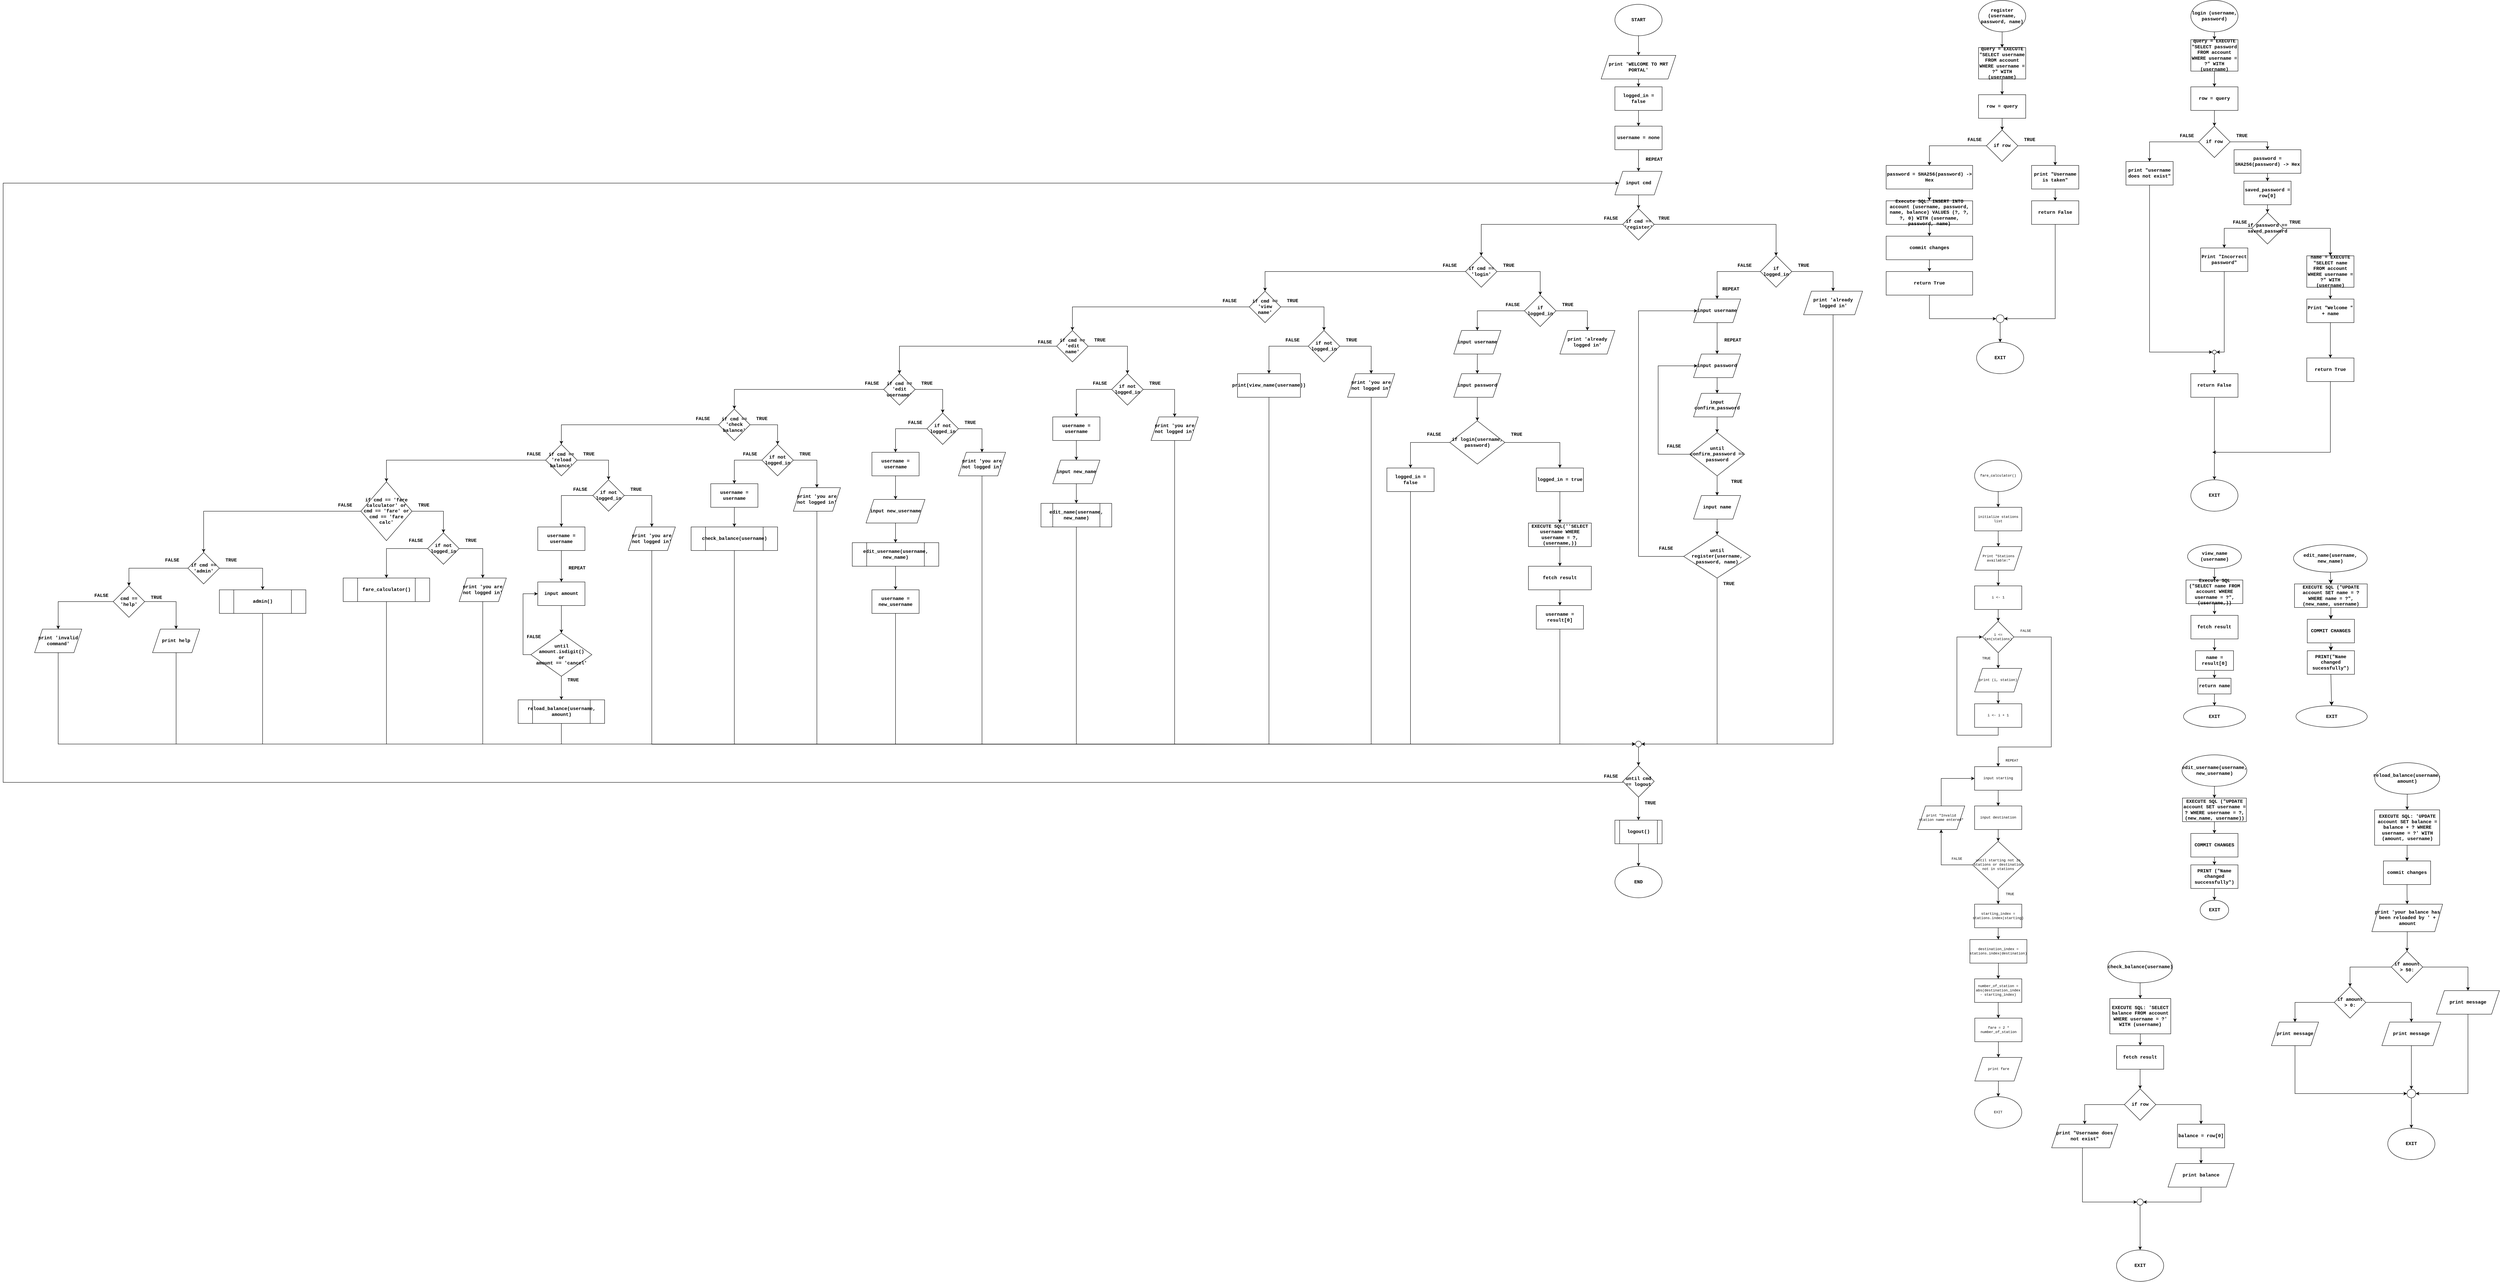<mxfile version="26.0.9">
  <diagram name="Page-1" id="O7bdFl-VR2qvi34aWdMt">
    <mxGraphModel dx="12560" dy="5573" grid="1" gridSize="10" guides="1" tooltips="1" connect="1" arrows="1" fold="1" page="1" pageScale="1" pageWidth="1000" pageHeight="500" math="0" shadow="0">
      <root>
        <mxCell id="0" />
        <mxCell id="1" parent="0" />
        <mxCell id="UshZH0G48LZGHxIDffAy-1" value="" style="edgeStyle=orthogonalEdgeStyle;rounded=0;orthogonalLoop=1;jettySize=auto;html=1;fontFamily=Courier New;fontStyle=1" parent="1" source="UshZH0G48LZGHxIDffAy-2" target="UshZH0G48LZGHxIDffAy-4" edge="1">
          <mxGeometry relative="1" as="geometry" />
        </mxCell>
        <mxCell id="UshZH0G48LZGHxIDffAy-2" value="START" style="ellipse;whiteSpace=wrap;html=1;fontFamily=Courier New;fontStyle=1" parent="1" vertex="1">
          <mxGeometry x="1370" y="10" width="120" height="80" as="geometry" />
        </mxCell>
        <mxCell id="UshZH0G48LZGHxIDffAy-3" value="" style="edgeStyle=orthogonalEdgeStyle;rounded=0;orthogonalLoop=1;jettySize=auto;html=1;fontFamily=Courier New;fontStyle=1" parent="1" source="UshZH0G48LZGHxIDffAy-4" target="UshZH0G48LZGHxIDffAy-6" edge="1">
          <mxGeometry relative="1" as="geometry" />
        </mxCell>
        <mxCell id="UshZH0G48LZGHxIDffAy-4" value="print &#39;WELCOME TO MRT PORTAL&#39;" style="shape=parallelogram;perimeter=parallelogramPerimeter;whiteSpace=wrap;html=1;fixedSize=1;fontFamily=Courier New;fontStyle=1" parent="1" vertex="1">
          <mxGeometry x="1335" y="140" width="190" height="60" as="geometry" />
        </mxCell>
        <mxCell id="UshZH0G48LZGHxIDffAy-5" value="" style="edgeStyle=orthogonalEdgeStyle;rounded=0;orthogonalLoop=1;jettySize=auto;html=1;fontFamily=Courier New;fontStyle=1" parent="1" source="UshZH0G48LZGHxIDffAy-6" target="UshZH0G48LZGHxIDffAy-8" edge="1">
          <mxGeometry relative="1" as="geometry" />
        </mxCell>
        <mxCell id="UshZH0G48LZGHxIDffAy-6" value="logged_in = false" style="whiteSpace=wrap;html=1;fontFamily=Courier New;fontStyle=1" parent="1" vertex="1">
          <mxGeometry x="1370" y="220" width="120" height="60" as="geometry" />
        </mxCell>
        <mxCell id="UshZH0G48LZGHxIDffAy-7" value="" style="edgeStyle=orthogonalEdgeStyle;rounded=0;orthogonalLoop=1;jettySize=auto;html=1;fontFamily=Courier New;fontStyle=1" parent="1" source="UshZH0G48LZGHxIDffAy-8" target="UshZH0G48LZGHxIDffAy-10" edge="1">
          <mxGeometry relative="1" as="geometry" />
        </mxCell>
        <mxCell id="UshZH0G48LZGHxIDffAy-8" value="username = none" style="whiteSpace=wrap;html=1;fontFamily=Courier New;fontStyle=1" parent="1" vertex="1">
          <mxGeometry x="1370" y="320" width="120" height="60" as="geometry" />
        </mxCell>
        <mxCell id="UshZH0G48LZGHxIDffAy-9" value="" style="edgeStyle=orthogonalEdgeStyle;rounded=0;orthogonalLoop=1;jettySize=auto;html=1;fontFamily=Courier New;fontStyle=1" parent="1" source="UshZH0G48LZGHxIDffAy-10" target="UshZH0G48LZGHxIDffAy-13" edge="1">
          <mxGeometry relative="1" as="geometry" />
        </mxCell>
        <mxCell id="UshZH0G48LZGHxIDffAy-10" value="input cmd" style="shape=parallelogram;perimeter=parallelogramPerimeter;whiteSpace=wrap;html=1;fixedSize=1;fontFamily=Courier New;fontStyle=1" parent="1" vertex="1">
          <mxGeometry x="1370" y="435" width="120" height="60" as="geometry" />
        </mxCell>
        <mxCell id="UshZH0G48LZGHxIDffAy-11" value="" style="edgeStyle=orthogonalEdgeStyle;rounded=0;orthogonalLoop=1;jettySize=auto;html=1;fontFamily=Courier New;fontStyle=1" parent="1" source="UshZH0G48LZGHxIDffAy-13" target="UshZH0G48LZGHxIDffAy-16" edge="1">
          <mxGeometry relative="1" as="geometry" />
        </mxCell>
        <mxCell id="UshZH0G48LZGHxIDffAy-12" value="" style="edgeStyle=orthogonalEdgeStyle;rounded=0;orthogonalLoop=1;jettySize=auto;html=1;fontFamily=Courier New;fontStyle=1" parent="1" source="UshZH0G48LZGHxIDffAy-13" target="UshZH0G48LZGHxIDffAy-42" edge="1">
          <mxGeometry relative="1" as="geometry" />
        </mxCell>
        <mxCell id="UshZH0G48LZGHxIDffAy-13" value="if cmd == &#39;register&#39;" style="rhombus;whiteSpace=wrap;html=1;fontFamily=Courier New;fontStyle=1" parent="1" vertex="1">
          <mxGeometry x="1390" y="530" width="80" height="80" as="geometry" />
        </mxCell>
        <mxCell id="UshZH0G48LZGHxIDffAy-14" value="" style="edgeStyle=orthogonalEdgeStyle;rounded=0;orthogonalLoop=1;jettySize=auto;html=1;fontFamily=Courier New;fontStyle=1" parent="1" source="UshZH0G48LZGHxIDffAy-16" target="UshZH0G48LZGHxIDffAy-19" edge="1">
          <mxGeometry relative="1" as="geometry" />
        </mxCell>
        <mxCell id="UshZH0G48LZGHxIDffAy-15" value="" style="edgeStyle=orthogonalEdgeStyle;rounded=0;orthogonalLoop=1;jettySize=auto;html=1;fontFamily=Courier New;fontStyle=1" parent="1" source="UshZH0G48LZGHxIDffAy-16" target="UshZH0G48LZGHxIDffAy-22" edge="1">
          <mxGeometry relative="1" as="geometry" />
        </mxCell>
        <mxCell id="UshZH0G48LZGHxIDffAy-16" value="if logged_in" style="rhombus;whiteSpace=wrap;html=1;fontFamily=Courier New;fontStyle=1" parent="1" vertex="1">
          <mxGeometry x="1740" y="650" width="80" height="80" as="geometry" />
        </mxCell>
        <mxCell id="UshZH0G48LZGHxIDffAy-17" value="TRUE" style="text;html=1;align=center;verticalAlign=middle;whiteSpace=wrap;rounded=0;fontFamily=Courier New;fontStyle=1" parent="1" vertex="1">
          <mxGeometry x="1465" y="540" width="60" height="30" as="geometry" />
        </mxCell>
        <mxCell id="UshZH0G48LZGHxIDffAy-18" style="edgeStyle=orthogonalEdgeStyle;rounded=0;orthogonalLoop=1;jettySize=auto;html=1;exitX=0.5;exitY=1;exitDx=0;exitDy=0;entryX=1;entryY=0.5;entryDx=0;entryDy=0;fontFamily=Courier New;fontStyle=1" parent="1" source="UshZH0G48LZGHxIDffAy-19" target="UshZH0G48LZGHxIDffAy-164" edge="1">
          <mxGeometry relative="1" as="geometry" />
        </mxCell>
        <mxCell id="UshZH0G48LZGHxIDffAy-19" value="print &#39;already logged in&#39;" style="shape=parallelogram;perimeter=parallelogramPerimeter;whiteSpace=wrap;html=1;fixedSize=1;fontFamily=Courier New;fontStyle=1" parent="1" vertex="1">
          <mxGeometry x="1850" y="740" width="150" height="60" as="geometry" />
        </mxCell>
        <mxCell id="UshZH0G48LZGHxIDffAy-20" value="REPEAT" style="text;html=1;align=center;verticalAlign=middle;whiteSpace=wrap;rounded=0;fontFamily=Courier New;fontStyle=1" parent="1" vertex="1">
          <mxGeometry x="1440" y="390" width="60" height="30" as="geometry" />
        </mxCell>
        <mxCell id="UshZH0G48LZGHxIDffAy-21" value="" style="edgeStyle=orthogonalEdgeStyle;rounded=0;orthogonalLoop=1;jettySize=auto;html=1;fontFamily=Courier New;fontStyle=1" parent="1" source="UshZH0G48LZGHxIDffAy-22" target="UshZH0G48LZGHxIDffAy-25" edge="1">
          <mxGeometry relative="1" as="geometry" />
        </mxCell>
        <mxCell id="UshZH0G48LZGHxIDffAy-22" value="input username" style="shape=parallelogram;perimeter=parallelogramPerimeter;whiteSpace=wrap;html=1;fixedSize=1;fontFamily=Courier New;fontStyle=1" parent="1" vertex="1">
          <mxGeometry x="1570" y="760" width="120" height="60" as="geometry" />
        </mxCell>
        <mxCell id="UshZH0G48LZGHxIDffAy-23" value="REPEAT" style="text;html=1;align=center;verticalAlign=middle;whiteSpace=wrap;rounded=0;fontFamily=Courier New;fontStyle=1" parent="1" vertex="1">
          <mxGeometry x="1635" y="720" width="60" height="30" as="geometry" />
        </mxCell>
        <mxCell id="UshZH0G48LZGHxIDffAy-24" value="" style="edgeStyle=orthogonalEdgeStyle;rounded=0;orthogonalLoop=1;jettySize=auto;html=1;fontFamily=Courier New;fontStyle=1" parent="1" source="UshZH0G48LZGHxIDffAy-25" target="UshZH0G48LZGHxIDffAy-28" edge="1">
          <mxGeometry relative="1" as="geometry" />
        </mxCell>
        <mxCell id="UshZH0G48LZGHxIDffAy-25" value="input password" style="shape=parallelogram;perimeter=parallelogramPerimeter;whiteSpace=wrap;html=1;fixedSize=1;fontFamily=Courier New;fontStyle=1" parent="1" vertex="1">
          <mxGeometry x="1570" y="900" width="120" height="60" as="geometry" />
        </mxCell>
        <mxCell id="UshZH0G48LZGHxIDffAy-26" value="REPEAT" style="text;html=1;align=center;verticalAlign=middle;whiteSpace=wrap;rounded=0;fontFamily=Courier New;fontStyle=1" parent="1" vertex="1">
          <mxGeometry x="1640" y="850" width="60" height="30" as="geometry" />
        </mxCell>
        <mxCell id="UshZH0G48LZGHxIDffAy-27" value="" style="edgeStyle=orthogonalEdgeStyle;rounded=0;orthogonalLoop=1;jettySize=auto;html=1;fontFamily=Courier New;fontStyle=1" parent="1" source="UshZH0G48LZGHxIDffAy-28" target="UshZH0G48LZGHxIDffAy-31" edge="1">
          <mxGeometry relative="1" as="geometry" />
        </mxCell>
        <mxCell id="UshZH0G48LZGHxIDffAy-28" value="input confirm_password" style="shape=parallelogram;perimeter=parallelogramPerimeter;whiteSpace=wrap;html=1;fixedSize=1;fontFamily=Courier New;fontStyle=1" parent="1" vertex="1">
          <mxGeometry x="1570" y="1000" width="120" height="60" as="geometry" />
        </mxCell>
        <mxCell id="UshZH0G48LZGHxIDffAy-29" style="edgeStyle=orthogonalEdgeStyle;rounded=0;orthogonalLoop=1;jettySize=auto;html=1;exitX=0;exitY=0.5;exitDx=0;exitDy=0;entryX=0;entryY=0.5;entryDx=0;entryDy=0;fontFamily=Courier New;fontStyle=1" parent="1" source="UshZH0G48LZGHxIDffAy-31" target="UshZH0G48LZGHxIDffAy-25" edge="1">
          <mxGeometry relative="1" as="geometry">
            <Array as="points">
              <mxPoint x="1480" y="1155" />
              <mxPoint x="1480" y="930" />
            </Array>
          </mxGeometry>
        </mxCell>
        <mxCell id="UshZH0G48LZGHxIDffAy-30" value="" style="edgeStyle=orthogonalEdgeStyle;rounded=0;orthogonalLoop=1;jettySize=auto;html=1;fontFamily=Courier New;fontStyle=1" parent="1" source="UshZH0G48LZGHxIDffAy-31" target="UshZH0G48LZGHxIDffAy-35" edge="1">
          <mxGeometry relative="1" as="geometry" />
        </mxCell>
        <mxCell id="UshZH0G48LZGHxIDffAy-31" value="until confirm_password == password" style="rhombus;whiteSpace=wrap;html=1;fontFamily=Courier New;fontStyle=1" parent="1" vertex="1">
          <mxGeometry x="1560" y="1100" width="140" height="110" as="geometry" />
        </mxCell>
        <mxCell id="UshZH0G48LZGHxIDffAy-32" value="FALSE" style="text;html=1;align=center;verticalAlign=middle;whiteSpace=wrap;rounded=0;fontFamily=Courier New;fontStyle=1" parent="1" vertex="1">
          <mxGeometry x="1490" y="1120" width="60" height="30" as="geometry" />
        </mxCell>
        <mxCell id="UshZH0G48LZGHxIDffAy-33" value="TRUE" style="text;html=1;align=center;verticalAlign=middle;whiteSpace=wrap;rounded=0;fontFamily=Courier New;fontStyle=1" parent="1" vertex="1">
          <mxGeometry x="1650" y="1210" width="60" height="30" as="geometry" />
        </mxCell>
        <mxCell id="UshZH0G48LZGHxIDffAy-34" value="" style="edgeStyle=orthogonalEdgeStyle;rounded=0;orthogonalLoop=1;jettySize=auto;html=1;fontFamily=Courier New;fontStyle=1" parent="1" source="UshZH0G48LZGHxIDffAy-35" target="UshZH0G48LZGHxIDffAy-38" edge="1">
          <mxGeometry relative="1" as="geometry" />
        </mxCell>
        <mxCell id="UshZH0G48LZGHxIDffAy-35" value="input name" style="shape=parallelogram;perimeter=parallelogramPerimeter;whiteSpace=wrap;html=1;fixedSize=1;fontFamily=Courier New;fontStyle=1" parent="1" vertex="1">
          <mxGeometry x="1570" y="1260" width="120" height="60" as="geometry" />
        </mxCell>
        <mxCell id="UshZH0G48LZGHxIDffAy-36" style="edgeStyle=orthogonalEdgeStyle;rounded=0;orthogonalLoop=1;jettySize=auto;html=1;exitX=0;exitY=0.5;exitDx=0;exitDy=0;entryX=0;entryY=0.5;entryDx=0;entryDy=0;fontFamily=Courier New;fontStyle=1" parent="1" source="UshZH0G48LZGHxIDffAy-38" target="UshZH0G48LZGHxIDffAy-22" edge="1">
          <mxGeometry relative="1" as="geometry">
            <Array as="points">
              <mxPoint x="1430" y="1415" />
              <mxPoint x="1430" y="790" />
            </Array>
          </mxGeometry>
        </mxCell>
        <mxCell id="UshZH0G48LZGHxIDffAy-37" style="edgeStyle=orthogonalEdgeStyle;rounded=0;orthogonalLoop=1;jettySize=auto;html=1;exitX=0.5;exitY=1;exitDx=0;exitDy=0;entryX=1;entryY=0.5;entryDx=0;entryDy=0;fontFamily=Courier New;fontStyle=1" parent="1" source="UshZH0G48LZGHxIDffAy-38" target="UshZH0G48LZGHxIDffAy-164" edge="1">
          <mxGeometry relative="1" as="geometry" />
        </mxCell>
        <mxCell id="UshZH0G48LZGHxIDffAy-38" value="until register(username, password, name)" style="rhombus;whiteSpace=wrap;html=1;fontFamily=Courier New;fontStyle=1" parent="1" vertex="1">
          <mxGeometry x="1545" y="1360" width="170" height="110" as="geometry" />
        </mxCell>
        <mxCell id="UshZH0G48LZGHxIDffAy-39" value="FALSE" style="text;html=1;align=center;verticalAlign=middle;whiteSpace=wrap;rounded=0;fontFamily=Courier New;fontStyle=1" parent="1" vertex="1">
          <mxGeometry x="1470" y="1380" width="60" height="30" as="geometry" />
        </mxCell>
        <mxCell id="UshZH0G48LZGHxIDffAy-40" value="" style="edgeStyle=orthogonalEdgeStyle;rounded=0;orthogonalLoop=1;jettySize=auto;html=1;fontFamily=Courier New;fontStyle=1" parent="1" source="UshZH0G48LZGHxIDffAy-42" target="UshZH0G48LZGHxIDffAy-45" edge="1">
          <mxGeometry relative="1" as="geometry" />
        </mxCell>
        <mxCell id="UshZH0G48LZGHxIDffAy-41" value="" style="edgeStyle=orthogonalEdgeStyle;rounded=0;orthogonalLoop=1;jettySize=auto;html=1;fontFamily=Courier New;fontStyle=1" parent="1" source="UshZH0G48LZGHxIDffAy-42" target="UshZH0G48LZGHxIDffAy-66" edge="1">
          <mxGeometry relative="1" as="geometry" />
        </mxCell>
        <mxCell id="UshZH0G48LZGHxIDffAy-42" value="if cmd == &#39;login&#39;" style="rhombus;whiteSpace=wrap;html=1;fontFamily=Courier New;fontStyle=1" parent="1" vertex="1">
          <mxGeometry x="990" y="650" width="80" height="80" as="geometry" />
        </mxCell>
        <mxCell id="UshZH0G48LZGHxIDffAy-43" value="" style="edgeStyle=orthogonalEdgeStyle;rounded=0;orthogonalLoop=1;jettySize=auto;html=1;fontFamily=Courier New;fontStyle=1" parent="1" source="UshZH0G48LZGHxIDffAy-45" target="UshZH0G48LZGHxIDffAy-46" edge="1">
          <mxGeometry relative="1" as="geometry" />
        </mxCell>
        <mxCell id="UshZH0G48LZGHxIDffAy-44" value="" style="edgeStyle=orthogonalEdgeStyle;rounded=0;orthogonalLoop=1;jettySize=auto;html=1;fontFamily=Courier New;fontStyle=1" parent="1" source="UshZH0G48LZGHxIDffAy-45" target="UshZH0G48LZGHxIDffAy-48" edge="1">
          <mxGeometry relative="1" as="geometry" />
        </mxCell>
        <mxCell id="UshZH0G48LZGHxIDffAy-45" value="if logged_in" style="rhombus;whiteSpace=wrap;html=1;fontFamily=Courier New;fontStyle=1" parent="1" vertex="1">
          <mxGeometry x="1140" y="750" width="80" height="80" as="geometry" />
        </mxCell>
        <mxCell id="UshZH0G48LZGHxIDffAy-46" value="print &#39;already logged in&#39;" style="shape=parallelogram;perimeter=parallelogramPerimeter;whiteSpace=wrap;html=1;fixedSize=1;fontFamily=Courier New;fontStyle=1" parent="1" vertex="1">
          <mxGeometry x="1230" y="840" width="140" height="60" as="geometry" />
        </mxCell>
        <mxCell id="UshZH0G48LZGHxIDffAy-47" value="" style="edgeStyle=orthogonalEdgeStyle;rounded=0;orthogonalLoop=1;jettySize=auto;html=1;fontFamily=Courier New;fontStyle=1" parent="1" source="UshZH0G48LZGHxIDffAy-48" target="UshZH0G48LZGHxIDffAy-50" edge="1">
          <mxGeometry relative="1" as="geometry" />
        </mxCell>
        <mxCell id="UshZH0G48LZGHxIDffAy-48" value="input username" style="shape=parallelogram;perimeter=parallelogramPerimeter;whiteSpace=wrap;html=1;fixedSize=1;fontFamily=Courier New;fontStyle=1" parent="1" vertex="1">
          <mxGeometry x="960" y="840" width="120" height="60" as="geometry" />
        </mxCell>
        <mxCell id="UshZH0G48LZGHxIDffAy-49" value="" style="edgeStyle=orthogonalEdgeStyle;rounded=0;orthogonalLoop=1;jettySize=auto;html=1;fontFamily=Courier New;fontStyle=1" parent="1" source="UshZH0G48LZGHxIDffAy-50" target="UshZH0G48LZGHxIDffAy-53" edge="1">
          <mxGeometry relative="1" as="geometry" />
        </mxCell>
        <mxCell id="UshZH0G48LZGHxIDffAy-50" value="input password" style="shape=parallelogram;perimeter=parallelogramPerimeter;whiteSpace=wrap;html=1;fixedSize=1;fontFamily=Courier New;fontStyle=1" parent="1" vertex="1">
          <mxGeometry x="960" y="950" width="120" height="60" as="geometry" />
        </mxCell>
        <mxCell id="UshZH0G48LZGHxIDffAy-51" value="" style="edgeStyle=orthogonalEdgeStyle;rounded=0;orthogonalLoop=1;jettySize=auto;html=1;fontFamily=Courier New;fontStyle=1" parent="1" source="UshZH0G48LZGHxIDffAy-53" target="UshZH0G48LZGHxIDffAy-55" edge="1">
          <mxGeometry relative="1" as="geometry" />
        </mxCell>
        <mxCell id="UshZH0G48LZGHxIDffAy-52" value="" style="edgeStyle=orthogonalEdgeStyle;rounded=0;orthogonalLoop=1;jettySize=auto;html=1;fontFamily=Courier New;fontStyle=1" parent="1" source="UshZH0G48LZGHxIDffAy-53" target="UshZH0G48LZGHxIDffAy-63" edge="1">
          <mxGeometry relative="1" as="geometry" />
        </mxCell>
        <mxCell id="UshZH0G48LZGHxIDffAy-53" value="if login(username, password)" style="rhombus;whiteSpace=wrap;html=1;fontFamily=Courier New;fontStyle=1" parent="1" vertex="1">
          <mxGeometry x="950" y="1070" width="140" height="110" as="geometry" />
        </mxCell>
        <mxCell id="UshZH0G48LZGHxIDffAy-54" value="" style="edgeStyle=orthogonalEdgeStyle;rounded=0;orthogonalLoop=1;jettySize=auto;html=1;fontFamily=Courier New;fontStyle=1" parent="1" source="UshZH0G48LZGHxIDffAy-55" target="UshZH0G48LZGHxIDffAy-57" edge="1">
          <mxGeometry relative="1" as="geometry" />
        </mxCell>
        <mxCell id="UshZH0G48LZGHxIDffAy-55" value="logged_in = true" style="whiteSpace=wrap;html=1;fontFamily=Courier New;fontStyle=1" parent="1" vertex="1">
          <mxGeometry x="1170" y="1190" width="120" height="60" as="geometry" />
        </mxCell>
        <mxCell id="UshZH0G48LZGHxIDffAy-56" value="" style="edgeStyle=orthogonalEdgeStyle;rounded=0;orthogonalLoop=1;jettySize=auto;html=1;fontFamily=Courier New;fontStyle=1" parent="1" source="UshZH0G48LZGHxIDffAy-57" target="UshZH0G48LZGHxIDffAy-59" edge="1">
          <mxGeometry relative="1" as="geometry" />
        </mxCell>
        <mxCell id="UshZH0G48LZGHxIDffAy-57" value="EXECUTE SQL(&#39;&#39;SELECT username WHERE username = ?, (username,))" style="whiteSpace=wrap;html=1;fontFamily=Courier New;fontStyle=1" parent="1" vertex="1">
          <mxGeometry x="1150" y="1330" width="160" height="60" as="geometry" />
        </mxCell>
        <mxCell id="UshZH0G48LZGHxIDffAy-58" value="" style="edgeStyle=orthogonalEdgeStyle;rounded=0;orthogonalLoop=1;jettySize=auto;html=1;fontFamily=Courier New;fontStyle=1" parent="1" source="UshZH0G48LZGHxIDffAy-59" target="UshZH0G48LZGHxIDffAy-61" edge="1">
          <mxGeometry relative="1" as="geometry" />
        </mxCell>
        <mxCell id="UshZH0G48LZGHxIDffAy-59" value="fetch result" style="whiteSpace=wrap;html=1;fontFamily=Courier New;fontStyle=1" parent="1" vertex="1">
          <mxGeometry x="1150" y="1440" width="160" height="60" as="geometry" />
        </mxCell>
        <mxCell id="UshZH0G48LZGHxIDffAy-60" style="edgeStyle=orthogonalEdgeStyle;rounded=0;orthogonalLoop=1;jettySize=auto;html=1;exitX=0.5;exitY=1;exitDx=0;exitDy=0;entryX=0;entryY=0.5;entryDx=0;entryDy=0;fontFamily=Courier New;fontStyle=1" parent="1" source="UshZH0G48LZGHxIDffAy-61" target="UshZH0G48LZGHxIDffAy-164" edge="1">
          <mxGeometry relative="1" as="geometry" />
        </mxCell>
        <mxCell id="UshZH0G48LZGHxIDffAy-61" value="username = result[0]" style="whiteSpace=wrap;html=1;fontFamily=Courier New;fontStyle=1" parent="1" vertex="1">
          <mxGeometry x="1170" y="1540" width="120" height="60" as="geometry" />
        </mxCell>
        <mxCell id="UshZH0G48LZGHxIDffAy-62" style="edgeStyle=orthogonalEdgeStyle;rounded=0;orthogonalLoop=1;jettySize=auto;html=1;exitX=0.5;exitY=1;exitDx=0;exitDy=0;entryX=0;entryY=0.5;entryDx=0;entryDy=0;fontFamily=Courier New;fontStyle=1" parent="1" source="UshZH0G48LZGHxIDffAy-63" target="UshZH0G48LZGHxIDffAy-164" edge="1">
          <mxGeometry relative="1" as="geometry" />
        </mxCell>
        <mxCell id="UshZH0G48LZGHxIDffAy-63" value="logged_in = false" style="whiteSpace=wrap;html=1;fontFamily=Courier New;fontStyle=1" parent="1" vertex="1">
          <mxGeometry x="790" y="1190" width="120" height="60" as="geometry" />
        </mxCell>
        <mxCell id="UshZH0G48LZGHxIDffAy-64" value="" style="edgeStyle=orthogonalEdgeStyle;rounded=0;orthogonalLoop=1;jettySize=auto;html=1;fontFamily=Courier New;fontStyle=1" parent="1" source="UshZH0G48LZGHxIDffAy-66" target="UshZH0G48LZGHxIDffAy-69" edge="1">
          <mxGeometry relative="1" as="geometry" />
        </mxCell>
        <mxCell id="UshZH0G48LZGHxIDffAy-65" value="" style="edgeStyle=orthogonalEdgeStyle;rounded=0;orthogonalLoop=1;jettySize=auto;html=1;fontFamily=Courier New;fontStyle=1" parent="1" source="UshZH0G48LZGHxIDffAy-66" target="UshZH0G48LZGHxIDffAy-76" edge="1">
          <mxGeometry relative="1" as="geometry" />
        </mxCell>
        <mxCell id="UshZH0G48LZGHxIDffAy-66" value="if cmd == &#39;view name&#39;" style="rhombus;whiteSpace=wrap;html=1;fontFamily=Courier New;fontStyle=1" parent="1" vertex="1">
          <mxGeometry x="440" y="740" width="80" height="80" as="geometry" />
        </mxCell>
        <mxCell id="UshZH0G48LZGHxIDffAy-67" value="" style="edgeStyle=orthogonalEdgeStyle;rounded=0;orthogonalLoop=1;jettySize=auto;html=1;fontFamily=Courier New;fontStyle=1" parent="1" source="UshZH0G48LZGHxIDffAy-69" target="UshZH0G48LZGHxIDffAy-71" edge="1">
          <mxGeometry relative="1" as="geometry" />
        </mxCell>
        <mxCell id="UshZH0G48LZGHxIDffAy-68" value="" style="edgeStyle=orthogonalEdgeStyle;rounded=0;orthogonalLoop=1;jettySize=auto;html=1;fontFamily=Courier New;fontStyle=1" parent="1" source="UshZH0G48LZGHxIDffAy-69" target="UshZH0G48LZGHxIDffAy-73" edge="1">
          <mxGeometry relative="1" as="geometry" />
        </mxCell>
        <mxCell id="UshZH0G48LZGHxIDffAy-69" value="if not logged_in" style="rhombus;whiteSpace=wrap;html=1;fontFamily=Courier New;fontStyle=1" parent="1" vertex="1">
          <mxGeometry x="590" y="840" width="80" height="80" as="geometry" />
        </mxCell>
        <mxCell id="UshZH0G48LZGHxIDffAy-70" style="edgeStyle=orthogonalEdgeStyle;rounded=0;orthogonalLoop=1;jettySize=auto;html=1;exitX=0.5;exitY=1;exitDx=0;exitDy=0;entryX=0;entryY=0.5;entryDx=0;entryDy=0;fontFamily=Courier New;fontStyle=1" parent="1" source="UshZH0G48LZGHxIDffAy-71" target="UshZH0G48LZGHxIDffAy-164" edge="1">
          <mxGeometry relative="1" as="geometry" />
        </mxCell>
        <mxCell id="UshZH0G48LZGHxIDffAy-71" value="print &#39;you are not logged in&#39;" style="shape=parallelogram;perimeter=parallelogramPerimeter;whiteSpace=wrap;html=1;fixedSize=1;fontFamily=Courier New;fontStyle=1" parent="1" vertex="1">
          <mxGeometry x="690" y="950" width="120" height="60" as="geometry" />
        </mxCell>
        <mxCell id="UshZH0G48LZGHxIDffAy-72" style="edgeStyle=orthogonalEdgeStyle;rounded=0;orthogonalLoop=1;jettySize=auto;html=1;exitX=0.5;exitY=1;exitDx=0;exitDy=0;entryX=0;entryY=0.5;entryDx=0;entryDy=0;fontFamily=Courier New;fontStyle=1" parent="1" source="UshZH0G48LZGHxIDffAy-73" target="UshZH0G48LZGHxIDffAy-164" edge="1">
          <mxGeometry relative="1" as="geometry" />
        </mxCell>
        <mxCell id="UshZH0G48LZGHxIDffAy-73" value="print(view_name(username))" style="whiteSpace=wrap;html=1;fontFamily=Courier New;fontStyle=1" parent="1" vertex="1">
          <mxGeometry x="410" y="950" width="160" height="60" as="geometry" />
        </mxCell>
        <mxCell id="UshZH0G48LZGHxIDffAy-74" value="" style="edgeStyle=orthogonalEdgeStyle;rounded=0;orthogonalLoop=1;jettySize=auto;html=1;fontFamily=Courier New;fontStyle=1" parent="1" source="UshZH0G48LZGHxIDffAy-76" target="UshZH0G48LZGHxIDffAy-85" edge="1">
          <mxGeometry relative="1" as="geometry" />
        </mxCell>
        <mxCell id="UshZH0G48LZGHxIDffAy-75" value="" style="edgeStyle=orthogonalEdgeStyle;rounded=0;orthogonalLoop=1;jettySize=auto;html=1;fontFamily=Courier New;fontStyle=1" parent="1" source="UshZH0G48LZGHxIDffAy-76" target="UshZH0G48LZGHxIDffAy-88" edge="1">
          <mxGeometry relative="1" as="geometry" />
        </mxCell>
        <mxCell id="UshZH0G48LZGHxIDffAy-76" value="if cmd == &#39;edit name&#39;" style="rhombus;whiteSpace=wrap;html=1;fontFamily=Courier New;fontStyle=1" parent="1" vertex="1">
          <mxGeometry x="-50" y="840" width="80" height="80" as="geometry" />
        </mxCell>
        <mxCell id="UshZH0G48LZGHxIDffAy-77" style="edgeStyle=orthogonalEdgeStyle;rounded=0;orthogonalLoop=1;jettySize=auto;html=1;exitX=0.5;exitY=1;exitDx=0;exitDy=0;entryX=0;entryY=0.5;entryDx=0;entryDy=0;fontFamily=Courier New;fontStyle=1" parent="1" source="UshZH0G48LZGHxIDffAy-78" target="UshZH0G48LZGHxIDffAy-164" edge="1">
          <mxGeometry relative="1" as="geometry" />
        </mxCell>
        <mxCell id="UshZH0G48LZGHxIDffAy-78" value="print &#39;you are not logged in&#39;" style="shape=parallelogram;perimeter=parallelogramPerimeter;whiteSpace=wrap;html=1;fixedSize=1;fontFamily=Courier New;fontStyle=1" parent="1" vertex="1">
          <mxGeometry x="190" y="1060" width="120" height="60" as="geometry" />
        </mxCell>
        <mxCell id="UshZH0G48LZGHxIDffAy-79" value="" style="edgeStyle=orthogonalEdgeStyle;rounded=0;orthogonalLoop=1;jettySize=auto;html=1;fontFamily=Courier New;fontStyle=1" parent="1" source="UshZH0G48LZGHxIDffAy-80" target="UshZH0G48LZGHxIDffAy-82" edge="1">
          <mxGeometry relative="1" as="geometry" />
        </mxCell>
        <mxCell id="UshZH0G48LZGHxIDffAy-80" value="username = username" style="whiteSpace=wrap;html=1;fontFamily=Courier New;fontStyle=1" parent="1" vertex="1">
          <mxGeometry x="-60" y="1060" width="120" height="60" as="geometry" />
        </mxCell>
        <mxCell id="UshZH0G48LZGHxIDffAy-81" value="" style="edgeStyle=orthogonalEdgeStyle;rounded=0;orthogonalLoop=1;jettySize=auto;html=1;fontFamily=Courier New;fontStyle=1" parent="1" source="UshZH0G48LZGHxIDffAy-82" target="UshZH0G48LZGHxIDffAy-100" edge="1">
          <mxGeometry relative="1" as="geometry" />
        </mxCell>
        <mxCell id="UshZH0G48LZGHxIDffAy-82" value="input new_name" style="shape=parallelogram;perimeter=parallelogramPerimeter;whiteSpace=wrap;html=1;fixedSize=1;fontFamily=Courier New;fontStyle=1" parent="1" vertex="1">
          <mxGeometry x="-60" y="1170" width="120" height="60" as="geometry" />
        </mxCell>
        <mxCell id="UshZH0G48LZGHxIDffAy-83" style="edgeStyle=orthogonalEdgeStyle;rounded=0;orthogonalLoop=1;jettySize=auto;html=1;exitX=1;exitY=0.5;exitDx=0;exitDy=0;fontFamily=Courier New;fontStyle=1" parent="1" source="UshZH0G48LZGHxIDffAy-85" target="UshZH0G48LZGHxIDffAy-78" edge="1">
          <mxGeometry relative="1" as="geometry" />
        </mxCell>
        <mxCell id="UshZH0G48LZGHxIDffAy-84" style="edgeStyle=orthogonalEdgeStyle;rounded=0;orthogonalLoop=1;jettySize=auto;html=1;exitX=0;exitY=0.5;exitDx=0;exitDy=0;entryX=0.5;entryY=0;entryDx=0;entryDy=0;fontFamily=Courier New;fontStyle=1" parent="1" source="UshZH0G48LZGHxIDffAy-85" target="UshZH0G48LZGHxIDffAy-80" edge="1">
          <mxGeometry relative="1" as="geometry" />
        </mxCell>
        <mxCell id="UshZH0G48LZGHxIDffAy-85" value="if not logged_in" style="rhombus;whiteSpace=wrap;html=1;fontFamily=Courier New;fontStyle=1" parent="1" vertex="1">
          <mxGeometry x="90" y="950" width="80" height="80" as="geometry" />
        </mxCell>
        <mxCell id="UshZH0G48LZGHxIDffAy-86" value="" style="edgeStyle=orthogonalEdgeStyle;rounded=0;orthogonalLoop=1;jettySize=auto;html=1;fontFamily=Courier New;fontStyle=1" parent="1" source="UshZH0G48LZGHxIDffAy-88" target="UshZH0G48LZGHxIDffAy-91" edge="1">
          <mxGeometry relative="1" as="geometry" />
        </mxCell>
        <mxCell id="UshZH0G48LZGHxIDffAy-87" value="" style="edgeStyle=orthogonalEdgeStyle;rounded=0;orthogonalLoop=1;jettySize=auto;html=1;fontFamily=Courier New;fontStyle=1" parent="1" source="UshZH0G48LZGHxIDffAy-88" target="UshZH0G48LZGHxIDffAy-106" edge="1">
          <mxGeometry relative="1" as="geometry" />
        </mxCell>
        <mxCell id="UshZH0G48LZGHxIDffAy-88" value="if cmd == &#39;edit username&#39;" style="rhombus;whiteSpace=wrap;html=1;fontFamily=Courier New;fontStyle=1" parent="1" vertex="1">
          <mxGeometry x="-490" y="950" width="80" height="80" as="geometry" />
        </mxCell>
        <mxCell id="UshZH0G48LZGHxIDffAy-89" style="edgeStyle=orthogonalEdgeStyle;rounded=0;orthogonalLoop=1;jettySize=auto;html=1;exitX=1;exitY=0.5;exitDx=0;exitDy=0;entryX=0.5;entryY=0;entryDx=0;entryDy=0;fontFamily=Courier New;fontStyle=1" parent="1" source="UshZH0G48LZGHxIDffAy-91" target="UshZH0G48LZGHxIDffAy-93" edge="1">
          <mxGeometry relative="1" as="geometry" />
        </mxCell>
        <mxCell id="UshZH0G48LZGHxIDffAy-90" value="" style="edgeStyle=orthogonalEdgeStyle;rounded=0;orthogonalLoop=1;jettySize=auto;html=1;fontFamily=Courier New;fontStyle=1" parent="1" source="UshZH0G48LZGHxIDffAy-91" target="UshZH0G48LZGHxIDffAy-95" edge="1">
          <mxGeometry relative="1" as="geometry" />
        </mxCell>
        <mxCell id="UshZH0G48LZGHxIDffAy-91" value="if not logged_in" style="rhombus;whiteSpace=wrap;html=1;fontFamily=Courier New;fontStyle=1" parent="1" vertex="1">
          <mxGeometry x="-380" y="1050" width="80" height="80" as="geometry" />
        </mxCell>
        <mxCell id="UshZH0G48LZGHxIDffAy-92" style="edgeStyle=orthogonalEdgeStyle;rounded=0;orthogonalLoop=1;jettySize=auto;html=1;exitX=0.5;exitY=1;exitDx=0;exitDy=0;entryX=0;entryY=0.5;entryDx=0;entryDy=0;fontFamily=Courier New;fontStyle=1" parent="1" source="UshZH0G48LZGHxIDffAy-93" target="UshZH0G48LZGHxIDffAy-164" edge="1">
          <mxGeometry relative="1" as="geometry" />
        </mxCell>
        <mxCell id="UshZH0G48LZGHxIDffAy-93" value="print &#39;you are not logged in&#39;" style="shape=parallelogram;perimeter=parallelogramPerimeter;whiteSpace=wrap;html=1;fixedSize=1;fontFamily=Courier New;fontStyle=1" parent="1" vertex="1">
          <mxGeometry x="-300" y="1150" width="120" height="60" as="geometry" />
        </mxCell>
        <mxCell id="UshZH0G48LZGHxIDffAy-94" value="" style="edgeStyle=orthogonalEdgeStyle;rounded=0;orthogonalLoop=1;jettySize=auto;html=1;fontFamily=Courier New;fontStyle=1" parent="1" source="UshZH0G48LZGHxIDffAy-95" target="UshZH0G48LZGHxIDffAy-97" edge="1">
          <mxGeometry relative="1" as="geometry" />
        </mxCell>
        <mxCell id="UshZH0G48LZGHxIDffAy-95" value="username = username" style="whiteSpace=wrap;html=1;fontFamily=Courier New;fontStyle=1" parent="1" vertex="1">
          <mxGeometry x="-520" y="1150" width="120" height="60" as="geometry" />
        </mxCell>
        <mxCell id="UshZH0G48LZGHxIDffAy-96" value="" style="edgeStyle=orthogonalEdgeStyle;rounded=0;orthogonalLoop=1;jettySize=auto;html=1;entryX=0.5;entryY=0;entryDx=0;entryDy=0;fontFamily=Courier New;fontStyle=1" parent="1" source="UshZH0G48LZGHxIDffAy-97" target="UshZH0G48LZGHxIDffAy-135" edge="1">
          <mxGeometry relative="1" as="geometry">
            <mxPoint x="-460" y="1390" as="targetPoint" />
          </mxGeometry>
        </mxCell>
        <mxCell id="UshZH0G48LZGHxIDffAy-97" value="input new_username" style="shape=parallelogram;perimeter=parallelogramPerimeter;whiteSpace=wrap;html=1;fixedSize=1;fontFamily=Courier New;fontStyle=1" parent="1" vertex="1">
          <mxGeometry x="-535" y="1270" width="150" height="60" as="geometry" />
        </mxCell>
        <mxCell id="UshZH0G48LZGHxIDffAy-98" value="" style="group;fontFamily=Courier New;fontStyle=1" parent="1" vertex="1" connectable="0">
          <mxGeometry x="-90" y="1280" width="180" height="60" as="geometry" />
        </mxCell>
        <mxCell id="UshZH0G48LZGHxIDffAy-99" value="" style="rounded=0;whiteSpace=wrap;html=1;fontFamily=Courier New;fontStyle=1" parent="UshZH0G48LZGHxIDffAy-98" vertex="1">
          <mxGeometry width="180" height="60" as="geometry" />
        </mxCell>
        <mxCell id="UshZH0G48LZGHxIDffAy-100" value="edit_name(username, new_name)" style="whiteSpace=wrap;html=1;fontFamily=Courier New;fontStyle=1" parent="UshZH0G48LZGHxIDffAy-98" vertex="1">
          <mxGeometry x="30" width="120" height="60" as="geometry" />
        </mxCell>
        <mxCell id="UshZH0G48LZGHxIDffAy-101" style="edgeStyle=orthogonalEdgeStyle;rounded=0;orthogonalLoop=1;jettySize=auto;html=1;exitX=0.5;exitY=1;exitDx=0;exitDy=0;entryX=0;entryY=0.5;entryDx=0;entryDy=0;fontFamily=Courier New;fontStyle=1" parent="1" source="UshZH0G48LZGHxIDffAy-102" target="UshZH0G48LZGHxIDffAy-164" edge="1">
          <mxGeometry relative="1" as="geometry" />
        </mxCell>
        <mxCell id="UshZH0G48LZGHxIDffAy-102" value="username = new_username" style="whiteSpace=wrap;html=1;fontFamily=Courier New;fontStyle=1" parent="1" vertex="1">
          <mxGeometry x="-520" y="1500" width="120" height="60" as="geometry" />
        </mxCell>
        <mxCell id="UshZH0G48LZGHxIDffAy-103" value="" style="edgeStyle=orthogonalEdgeStyle;rounded=0;orthogonalLoop=1;jettySize=auto;html=1;fontFamily=Courier New;fontStyle=1" parent="1" source="UshZH0G48LZGHxIDffAy-135" target="UshZH0G48LZGHxIDffAy-102" edge="1">
          <mxGeometry relative="1" as="geometry" />
        </mxCell>
        <mxCell id="UshZH0G48LZGHxIDffAy-104" style="edgeStyle=orthogonalEdgeStyle;rounded=0;orthogonalLoop=1;jettySize=auto;html=1;exitX=1;exitY=0.5;exitDx=0;exitDy=0;entryX=0.5;entryY=0;entryDx=0;entryDy=0;fontFamily=Courier New;fontStyle=1" parent="1" source="UshZH0G48LZGHxIDffAy-106" target="UshZH0G48LZGHxIDffAy-109" edge="1">
          <mxGeometry relative="1" as="geometry" />
        </mxCell>
        <mxCell id="UshZH0G48LZGHxIDffAy-105" value="" style="edgeStyle=orthogonalEdgeStyle;rounded=0;orthogonalLoop=1;jettySize=auto;html=1;fontFamily=Courier New;fontStyle=1" parent="1" source="UshZH0G48LZGHxIDffAy-106" target="UshZH0G48LZGHxIDffAy-119" edge="1">
          <mxGeometry relative="1" as="geometry" />
        </mxCell>
        <mxCell id="UshZH0G48LZGHxIDffAy-106" value="if cmd == &#39;check balance&#39;" style="rhombus;whiteSpace=wrap;html=1;fontFamily=Courier New;fontStyle=1" parent="1" vertex="1">
          <mxGeometry x="-910" y="1040" width="80" height="80" as="geometry" />
        </mxCell>
        <mxCell id="UshZH0G48LZGHxIDffAy-107" style="edgeStyle=orthogonalEdgeStyle;rounded=0;orthogonalLoop=1;jettySize=auto;html=1;exitX=1;exitY=0.5;exitDx=0;exitDy=0;entryX=0.5;entryY=0;entryDx=0;entryDy=0;fontFamily=Courier New;fontStyle=1" parent="1" source="UshZH0G48LZGHxIDffAy-109" target="UshZH0G48LZGHxIDffAy-111" edge="1">
          <mxGeometry relative="1" as="geometry" />
        </mxCell>
        <mxCell id="UshZH0G48LZGHxIDffAy-108" value="" style="edgeStyle=orthogonalEdgeStyle;rounded=0;orthogonalLoop=1;jettySize=auto;html=1;fontFamily=Courier New;fontStyle=1" parent="1" source="UshZH0G48LZGHxIDffAy-109" target="UshZH0G48LZGHxIDffAy-113" edge="1">
          <mxGeometry relative="1" as="geometry" />
        </mxCell>
        <mxCell id="UshZH0G48LZGHxIDffAy-109" value="if not logged_in" style="rhombus;whiteSpace=wrap;html=1;fontFamily=Courier New;fontStyle=1" parent="1" vertex="1">
          <mxGeometry x="-800" y="1130" width="80" height="80" as="geometry" />
        </mxCell>
        <mxCell id="UshZH0G48LZGHxIDffAy-110" style="edgeStyle=orthogonalEdgeStyle;rounded=0;orthogonalLoop=1;jettySize=auto;html=1;exitX=0.5;exitY=1;exitDx=0;exitDy=0;entryX=0;entryY=0.5;entryDx=0;entryDy=0;fontFamily=Courier New;fontStyle=1" parent="1" source="UshZH0G48LZGHxIDffAy-111" target="UshZH0G48LZGHxIDffAy-164" edge="1">
          <mxGeometry relative="1" as="geometry" />
        </mxCell>
        <mxCell id="UshZH0G48LZGHxIDffAy-111" value="print &#39;you are not logged in&#39;" style="shape=parallelogram;perimeter=parallelogramPerimeter;whiteSpace=wrap;html=1;fixedSize=1;fontFamily=Courier New;fontStyle=1" parent="1" vertex="1">
          <mxGeometry x="-720" y="1240" width="120" height="60" as="geometry" />
        </mxCell>
        <mxCell id="UshZH0G48LZGHxIDffAy-112" style="edgeStyle=orthogonalEdgeStyle;rounded=0;orthogonalLoop=1;jettySize=auto;html=1;exitX=0.5;exitY=1;exitDx=0;exitDy=0;fontFamily=Courier New;fontStyle=1" parent="1" source="UshZH0G48LZGHxIDffAy-113" target="UshZH0G48LZGHxIDffAy-116" edge="1">
          <mxGeometry relative="1" as="geometry" />
        </mxCell>
        <mxCell id="UshZH0G48LZGHxIDffAy-113" value="username = username" style="whiteSpace=wrap;html=1;fontFamily=Courier New;fontStyle=1" parent="1" vertex="1">
          <mxGeometry x="-930" y="1230" width="120" height="60" as="geometry" />
        </mxCell>
        <mxCell id="UshZH0G48LZGHxIDffAy-114" value="" style="group;fontFamily=Courier New;fontStyle=1" parent="1" vertex="1" connectable="0">
          <mxGeometry x="-980" y="1340" width="690" height="60" as="geometry" />
        </mxCell>
        <mxCell id="UshZH0G48LZGHxIDffAy-115" value="" style="rounded=0;whiteSpace=wrap;html=1;fontFamily=Courier New;fontStyle=1" parent="UshZH0G48LZGHxIDffAy-114" vertex="1">
          <mxGeometry width="220" height="60" as="geometry" />
        </mxCell>
        <mxCell id="UshZH0G48LZGHxIDffAy-116" value="check_balance(username)" style="whiteSpace=wrap;html=1;fontFamily=Courier New;fontStyle=1" parent="UshZH0G48LZGHxIDffAy-114" vertex="1">
          <mxGeometry x="36.667" width="146.667" height="60" as="geometry" />
        </mxCell>
        <mxCell id="UshZH0G48LZGHxIDffAy-117" style="edgeStyle=orthogonalEdgeStyle;rounded=0;orthogonalLoop=1;jettySize=auto;html=1;exitX=1;exitY=0.5;exitDx=0;exitDy=0;entryX=0.5;entryY=0;entryDx=0;entryDy=0;fontFamily=Courier New;fontStyle=1" parent="1" source="UshZH0G48LZGHxIDffAy-119" target="UshZH0G48LZGHxIDffAy-122" edge="1">
          <mxGeometry relative="1" as="geometry" />
        </mxCell>
        <mxCell id="UshZH0G48LZGHxIDffAy-118" value="" style="edgeStyle=orthogonalEdgeStyle;rounded=0;orthogonalLoop=1;jettySize=auto;html=1;fontFamily=Courier New;fontStyle=1" parent="1" source="UshZH0G48LZGHxIDffAy-119" target="UshZH0G48LZGHxIDffAy-141" edge="1">
          <mxGeometry relative="1" as="geometry" />
        </mxCell>
        <mxCell id="UshZH0G48LZGHxIDffAy-119" value="if cmd == &#39;reload balance&#39;" style="rhombus;whiteSpace=wrap;html=1;fontFamily=Courier New;fontStyle=1" parent="1" vertex="1">
          <mxGeometry x="-1350" y="1130" width="80" height="80" as="geometry" />
        </mxCell>
        <mxCell id="UshZH0G48LZGHxIDffAy-120" style="edgeStyle=orthogonalEdgeStyle;rounded=0;orthogonalLoop=1;jettySize=auto;html=1;exitX=1;exitY=0.5;exitDx=0;exitDy=0;entryX=0.5;entryY=0;entryDx=0;entryDy=0;fontFamily=Courier New;fontStyle=1" parent="1" source="UshZH0G48LZGHxIDffAy-122" target="UshZH0G48LZGHxIDffAy-124" edge="1">
          <mxGeometry relative="1" as="geometry" />
        </mxCell>
        <mxCell id="UshZH0G48LZGHxIDffAy-121" value="" style="edgeStyle=orthogonalEdgeStyle;rounded=0;orthogonalLoop=1;jettySize=auto;html=1;fontFamily=Courier New;fontStyle=1" parent="1" source="UshZH0G48LZGHxIDffAy-122" target="UshZH0G48LZGHxIDffAy-126" edge="1">
          <mxGeometry relative="1" as="geometry" />
        </mxCell>
        <mxCell id="UshZH0G48LZGHxIDffAy-122" value="if not logged_in" style="rhombus;whiteSpace=wrap;html=1;fontFamily=Courier New;fontStyle=1" parent="1" vertex="1">
          <mxGeometry x="-1230" y="1220" width="80" height="80" as="geometry" />
        </mxCell>
        <mxCell id="UshZH0G48LZGHxIDffAy-123" style="edgeStyle=orthogonalEdgeStyle;rounded=0;orthogonalLoop=1;jettySize=auto;html=1;entryX=0;entryY=0.5;entryDx=0;entryDy=0;fontFamily=Courier New;fontStyle=1" parent="1" source="UshZH0G48LZGHxIDffAy-124" target="UshZH0G48LZGHxIDffAy-164" edge="1">
          <mxGeometry relative="1" as="geometry">
            <Array as="points">
              <mxPoint x="-1080" y="1893" />
              <mxPoint x="200" y="1893" />
            </Array>
          </mxGeometry>
        </mxCell>
        <mxCell id="UshZH0G48LZGHxIDffAy-124" value="print &#39;you are not logged in&#39;" style="shape=parallelogram;perimeter=parallelogramPerimeter;whiteSpace=wrap;html=1;fixedSize=1;fontFamily=Courier New;fontStyle=1" parent="1" vertex="1">
          <mxGeometry x="-1140" y="1340" width="120" height="60" as="geometry" />
        </mxCell>
        <mxCell id="UshZH0G48LZGHxIDffAy-125" value="" style="edgeStyle=orthogonalEdgeStyle;rounded=0;orthogonalLoop=1;jettySize=auto;html=1;fontFamily=Courier New;fontStyle=1" parent="1" source="UshZH0G48LZGHxIDffAy-126" target="UshZH0G48LZGHxIDffAy-128" edge="1">
          <mxGeometry relative="1" as="geometry" />
        </mxCell>
        <mxCell id="UshZH0G48LZGHxIDffAy-126" value="username = username" style="whiteSpace=wrap;html=1;fontFamily=Courier New;fontStyle=1" parent="1" vertex="1">
          <mxGeometry x="-1370" y="1340" width="120" height="60" as="geometry" />
        </mxCell>
        <mxCell id="UshZH0G48LZGHxIDffAy-127" value="" style="edgeStyle=orthogonalEdgeStyle;rounded=0;orthogonalLoop=1;jettySize=auto;html=1;fontFamily=Courier New;fontStyle=1" parent="1" source="UshZH0G48LZGHxIDffAy-128" target="UshZH0G48LZGHxIDffAy-132" edge="1">
          <mxGeometry relative="1" as="geometry" />
        </mxCell>
        <mxCell id="UshZH0G48LZGHxIDffAy-128" value="input amount" style="whiteSpace=wrap;html=1;fontFamily=Courier New;fontStyle=1" parent="1" vertex="1">
          <mxGeometry x="-1370" y="1480" width="120" height="60" as="geometry" />
        </mxCell>
        <mxCell id="UshZH0G48LZGHxIDffAy-129" value="REPEAT" style="text;html=1;align=center;verticalAlign=middle;whiteSpace=wrap;rounded=0;fontFamily=Courier New;fontStyle=1" parent="1" vertex="1">
          <mxGeometry x="-1300" y="1430" width="60" height="30" as="geometry" />
        </mxCell>
        <mxCell id="UshZH0G48LZGHxIDffAy-130" style="edgeStyle=orthogonalEdgeStyle;rounded=0;orthogonalLoop=1;jettySize=auto;html=1;exitX=0;exitY=0.5;exitDx=0;exitDy=0;entryX=0;entryY=0.5;entryDx=0;entryDy=0;fontFamily=Courier New;fontStyle=1" parent="1" source="UshZH0G48LZGHxIDffAy-132" target="UshZH0G48LZGHxIDffAy-128" edge="1">
          <mxGeometry relative="1" as="geometry" />
        </mxCell>
        <mxCell id="UshZH0G48LZGHxIDffAy-131" style="edgeStyle=orthogonalEdgeStyle;rounded=0;orthogonalLoop=1;jettySize=auto;html=1;exitX=0.5;exitY=1;exitDx=0;exitDy=0;entryX=0.5;entryY=0;entryDx=0;entryDy=0;fontFamily=Courier New;fontStyle=1" parent="1" source="UshZH0G48LZGHxIDffAy-132" target="UshZH0G48LZGHxIDffAy-138" edge="1">
          <mxGeometry relative="1" as="geometry" />
        </mxCell>
        <mxCell id="UshZH0G48LZGHxIDffAy-132" value="until amount.isdigit()&lt;br&gt;or&lt;br&gt;amount == &#39;cancel&#39;" style="rhombus;whiteSpace=wrap;html=1;fontFamily=Courier New;fontStyle=1" parent="1" vertex="1">
          <mxGeometry x="-1387.5" y="1610" width="155" height="110" as="geometry" />
        </mxCell>
        <mxCell id="UshZH0G48LZGHxIDffAy-133" value="" style="group;fontFamily=Courier New;fontStyle=1" parent="1" vertex="1" connectable="0">
          <mxGeometry x="-570" y="1380" width="220" height="60" as="geometry" />
        </mxCell>
        <mxCell id="UshZH0G48LZGHxIDffAy-134" value="" style="rounded=0;whiteSpace=wrap;html=1;fontFamily=Courier New;fontStyle=1" parent="UshZH0G48LZGHxIDffAy-133" vertex="1">
          <mxGeometry width="220" height="60" as="geometry" />
        </mxCell>
        <mxCell id="UshZH0G48LZGHxIDffAy-135" value="edit_username(username, new_name)" style="whiteSpace=wrap;html=1;fontFamily=Courier New;fontStyle=1" parent="UshZH0G48LZGHxIDffAy-133" vertex="1">
          <mxGeometry x="36.667" width="146.667" height="60" as="geometry" />
        </mxCell>
        <mxCell id="UshZH0G48LZGHxIDffAy-136" value="" style="group;fontFamily=Courier New;fontStyle=1" parent="1" vertex="1" connectable="0">
          <mxGeometry x="-1420" y="1780" width="220" height="60" as="geometry" />
        </mxCell>
        <mxCell id="UshZH0G48LZGHxIDffAy-137" value="" style="rounded=0;whiteSpace=wrap;html=1;fontFamily=Courier New;fontStyle=1" parent="UshZH0G48LZGHxIDffAy-136" vertex="1">
          <mxGeometry width="220" height="60" as="geometry" />
        </mxCell>
        <mxCell id="UshZH0G48LZGHxIDffAy-138" value="reload_balance(username, amount)" style="whiteSpace=wrap;html=1;fontFamily=Courier New;fontStyle=1" parent="UshZH0G48LZGHxIDffAy-136" vertex="1">
          <mxGeometry x="36.667" width="146.667" height="60" as="geometry" />
        </mxCell>
        <mxCell id="UshZH0G48LZGHxIDffAy-139" style="edgeStyle=orthogonalEdgeStyle;rounded=0;orthogonalLoop=1;jettySize=auto;html=1;exitX=1;exitY=0.5;exitDx=0;exitDy=0;entryX=0.5;entryY=0;entryDx=0;entryDy=0;fontFamily=Courier New;fontStyle=1" parent="1" source="UshZH0G48LZGHxIDffAy-141" target="UshZH0G48LZGHxIDffAy-144" edge="1">
          <mxGeometry relative="1" as="geometry" />
        </mxCell>
        <mxCell id="UshZH0G48LZGHxIDffAy-140" value="" style="edgeStyle=orthogonalEdgeStyle;rounded=0;orthogonalLoop=1;jettySize=auto;html=1;fontFamily=Courier New;fontStyle=1" parent="1" source="UshZH0G48LZGHxIDffAy-141" target="UshZH0G48LZGHxIDffAy-152" edge="1">
          <mxGeometry relative="1" as="geometry" />
        </mxCell>
        <mxCell id="UshZH0G48LZGHxIDffAy-141" value="if cmd == &#39;fare calculator&#39; or cmd == &#39;fare&#39; or cmd == &#39;fare calc&#39;" style="rhombus;whiteSpace=wrap;html=1;fontFamily=Courier New;fontStyle=1" parent="1" vertex="1">
          <mxGeometry x="-1820" y="1225" width="130" height="150" as="geometry" />
        </mxCell>
        <mxCell id="UshZH0G48LZGHxIDffAy-142" style="edgeStyle=orthogonalEdgeStyle;rounded=0;orthogonalLoop=1;jettySize=auto;html=1;exitX=1;exitY=0.5;exitDx=0;exitDy=0;entryX=0.5;entryY=0;entryDx=0;entryDy=0;fontFamily=Courier New;fontStyle=1" parent="1" source="UshZH0G48LZGHxIDffAy-144" target="UshZH0G48LZGHxIDffAy-146" edge="1">
          <mxGeometry relative="1" as="geometry" />
        </mxCell>
        <mxCell id="UshZH0G48LZGHxIDffAy-143" style="edgeStyle=orthogonalEdgeStyle;rounded=0;orthogonalLoop=1;jettySize=auto;html=1;exitX=0;exitY=0.5;exitDx=0;exitDy=0;entryX=0.5;entryY=0;entryDx=0;entryDy=0;fontFamily=Courier New;fontStyle=1" parent="1" source="UshZH0G48LZGHxIDffAy-144" target="UshZH0G48LZGHxIDffAy-149" edge="1">
          <mxGeometry relative="1" as="geometry" />
        </mxCell>
        <mxCell id="UshZH0G48LZGHxIDffAy-144" value="if not logged_in" style="rhombus;whiteSpace=wrap;html=1;fontFamily=Courier New;fontStyle=1" parent="1" vertex="1">
          <mxGeometry x="-1650" y="1355" width="80" height="80" as="geometry" />
        </mxCell>
        <mxCell id="UshZH0G48LZGHxIDffAy-145" style="edgeStyle=orthogonalEdgeStyle;rounded=0;orthogonalLoop=1;jettySize=auto;html=1;exitX=0.5;exitY=1;exitDx=0;exitDy=0;entryX=0;entryY=0.5;entryDx=0;entryDy=0;fontFamily=Courier New;fontStyle=1" parent="1" source="UshZH0G48LZGHxIDffAy-146" target="UshZH0G48LZGHxIDffAy-164" edge="1">
          <mxGeometry relative="1" as="geometry" />
        </mxCell>
        <mxCell id="UshZH0G48LZGHxIDffAy-146" value="print &#39;you are not logged in&#39;" style="shape=parallelogram;perimeter=parallelogramPerimeter;whiteSpace=wrap;html=1;fixedSize=1;fontFamily=Courier New;fontStyle=1" parent="1" vertex="1">
          <mxGeometry x="-1570" y="1470" width="120" height="60" as="geometry" />
        </mxCell>
        <mxCell id="UshZH0G48LZGHxIDffAy-147" value="" style="group;fontFamily=Courier New;fontStyle=1" parent="1" vertex="1" connectable="0">
          <mxGeometry x="-1865" y="1470" width="220" height="60" as="geometry" />
        </mxCell>
        <mxCell id="UshZH0G48LZGHxIDffAy-148" value="" style="rounded=0;whiteSpace=wrap;html=1;fontFamily=Courier New;fontStyle=1" parent="UshZH0G48LZGHxIDffAy-147" vertex="1">
          <mxGeometry width="220" height="60" as="geometry" />
        </mxCell>
        <mxCell id="UshZH0G48LZGHxIDffAy-149" value="fare_calculator()" style="whiteSpace=wrap;html=1;fontFamily=Courier New;fontStyle=1" parent="UshZH0G48LZGHxIDffAy-147" vertex="1">
          <mxGeometry x="36.667" width="146.667" height="60" as="geometry" />
        </mxCell>
        <mxCell id="UshZH0G48LZGHxIDffAy-150" style="edgeStyle=orthogonalEdgeStyle;rounded=0;orthogonalLoop=1;jettySize=auto;html=1;exitX=1;exitY=0.5;exitDx=0;exitDy=0;fontFamily=Courier New;fontStyle=1" parent="1" source="UshZH0G48LZGHxIDffAy-152" target="UshZH0G48LZGHxIDffAy-155" edge="1">
          <mxGeometry relative="1" as="geometry" />
        </mxCell>
        <mxCell id="UshZH0G48LZGHxIDffAy-151" value="" style="edgeStyle=orthogonalEdgeStyle;rounded=0;orthogonalLoop=1;jettySize=auto;html=1;fontFamily=Courier New;fontStyle=1" parent="1" source="UshZH0G48LZGHxIDffAy-152" target="UshZH0G48LZGHxIDffAy-158" edge="1">
          <mxGeometry relative="1" as="geometry" />
        </mxCell>
        <mxCell id="UshZH0G48LZGHxIDffAy-152" value="if cmd == &#39;admin&#39;" style="rhombus;whiteSpace=wrap;html=1;fontFamily=Courier New;fontStyle=1" parent="1" vertex="1">
          <mxGeometry x="-2260" y="1405" width="80" height="80" as="geometry" />
        </mxCell>
        <mxCell id="UshZH0G48LZGHxIDffAy-153" value="" style="group;fontFamily=Courier New;fontStyle=1" parent="1" vertex="1" connectable="0">
          <mxGeometry x="-2180" y="1500" width="220" height="60" as="geometry" />
        </mxCell>
        <mxCell id="UshZH0G48LZGHxIDffAy-154" value="" style="rounded=0;whiteSpace=wrap;html=1;fontFamily=Courier New;fontStyle=1" parent="UshZH0G48LZGHxIDffAy-153" vertex="1">
          <mxGeometry width="220" height="60" as="geometry" />
        </mxCell>
        <mxCell id="UshZH0G48LZGHxIDffAy-155" value="admin()" style="whiteSpace=wrap;html=1;fontFamily=Courier New;fontStyle=1" parent="UshZH0G48LZGHxIDffAy-153" vertex="1">
          <mxGeometry x="36.667" width="146.667" height="60" as="geometry" />
        </mxCell>
        <mxCell id="UshZH0G48LZGHxIDffAy-156" value="" style="edgeStyle=orthogonalEdgeStyle;rounded=0;orthogonalLoop=1;jettySize=auto;html=1;fontFamily=Courier New;fontStyle=1" parent="1" source="UshZH0G48LZGHxIDffAy-158" target="UshZH0G48LZGHxIDffAy-160" edge="1">
          <mxGeometry relative="1" as="geometry" />
        </mxCell>
        <mxCell id="UshZH0G48LZGHxIDffAy-157" value="" style="edgeStyle=orthogonalEdgeStyle;rounded=0;orthogonalLoop=1;jettySize=auto;html=1;fontFamily=Courier New;fontStyle=1" parent="1" source="UshZH0G48LZGHxIDffAy-158" target="UshZH0G48LZGHxIDffAy-162" edge="1">
          <mxGeometry relative="1" as="geometry" />
        </mxCell>
        <mxCell id="UshZH0G48LZGHxIDffAy-158" value="cmd == &#39;help&#39;" style="rhombus;whiteSpace=wrap;html=1;fontFamily=Courier New;fontStyle=1" parent="1" vertex="1">
          <mxGeometry x="-2450" y="1490" width="80" height="80" as="geometry" />
        </mxCell>
        <mxCell id="UshZH0G48LZGHxIDffAy-159" style="edgeStyle=orthogonalEdgeStyle;rounded=0;orthogonalLoop=1;jettySize=auto;html=1;exitX=0.5;exitY=1;exitDx=0;exitDy=0;entryX=0;entryY=0.5;entryDx=0;entryDy=0;fontFamily=Courier New;fontStyle=1" parent="1" source="UshZH0G48LZGHxIDffAy-160" target="UshZH0G48LZGHxIDffAy-164" edge="1">
          <mxGeometry relative="1" as="geometry">
            <mxPoint x="1150" y="2260" as="targetPoint" />
          </mxGeometry>
        </mxCell>
        <mxCell id="UshZH0G48LZGHxIDffAy-160" value="print help" style="shape=parallelogram;perimeter=parallelogramPerimeter;whiteSpace=wrap;html=1;fixedSize=1;fontFamily=Courier New;fontStyle=1" parent="1" vertex="1">
          <mxGeometry x="-2350" y="1600" width="120" height="60" as="geometry" />
        </mxCell>
        <mxCell id="UshZH0G48LZGHxIDffAy-161" style="edgeStyle=orthogonalEdgeStyle;rounded=0;orthogonalLoop=1;jettySize=auto;html=1;exitX=0.5;exitY=1;exitDx=0;exitDy=0;entryX=0;entryY=0.5;entryDx=0;entryDy=0;fontFamily=Courier New;fontStyle=1" parent="1" source="UshZH0G48LZGHxIDffAy-162" target="UshZH0G48LZGHxIDffAy-164" edge="1">
          <mxGeometry relative="1" as="geometry">
            <mxPoint x="1410" y="1980" as="targetPoint" />
          </mxGeometry>
        </mxCell>
        <mxCell id="UshZH0G48LZGHxIDffAy-162" value="print &#39;invalid command&#39;" style="shape=parallelogram;perimeter=parallelogramPerimeter;whiteSpace=wrap;html=1;fixedSize=1;fontFamily=Courier New;fontStyle=1" parent="1" vertex="1">
          <mxGeometry x="-2650" y="1600" width="120" height="60" as="geometry" />
        </mxCell>
        <mxCell id="UshZH0G48LZGHxIDffAy-163" value="" style="edgeStyle=orthogonalEdgeStyle;rounded=0;orthogonalLoop=1;jettySize=auto;html=1;" parent="1" source="UshZH0G48LZGHxIDffAy-164" target="UshZH0G48LZGHxIDffAy-271" edge="1">
          <mxGeometry relative="1" as="geometry" />
        </mxCell>
        <mxCell id="UshZH0G48LZGHxIDffAy-164" value="" style="ellipse;whiteSpace=wrap;html=1;aspect=fixed;fontFamily=Courier New;fontStyle=1" parent="1" vertex="1">
          <mxGeometry x="1422.5" y="1885" width="15" height="15" as="geometry" />
        </mxCell>
        <mxCell id="UshZH0G48LZGHxIDffAy-165" style="edgeStyle=orthogonalEdgeStyle;rounded=0;orthogonalLoop=1;jettySize=auto;html=1;exitX=0.5;exitY=1;exitDx=0;exitDy=0;entryX=0;entryY=0.5;entryDx=0;entryDy=0;fontFamily=Courier New;fontStyle=1" parent="1" source="UshZH0G48LZGHxIDffAy-100" target="UshZH0G48LZGHxIDffAy-164" edge="1">
          <mxGeometry relative="1" as="geometry" />
        </mxCell>
        <mxCell id="UshZH0G48LZGHxIDffAy-166" style="edgeStyle=orthogonalEdgeStyle;rounded=0;orthogonalLoop=1;jettySize=auto;html=1;exitX=0.5;exitY=1;exitDx=0;exitDy=0;entryX=0;entryY=0.5;entryDx=0;entryDy=0;fontFamily=Courier New;fontStyle=1" parent="1" source="UshZH0G48LZGHxIDffAy-116" target="UshZH0G48LZGHxIDffAy-164" edge="1">
          <mxGeometry relative="1" as="geometry" />
        </mxCell>
        <mxCell id="UshZH0G48LZGHxIDffAy-167" style="edgeStyle=orthogonalEdgeStyle;rounded=0;orthogonalLoop=1;jettySize=auto;html=1;exitX=0.5;exitY=1;exitDx=0;exitDy=0;entryX=0;entryY=0.5;entryDx=0;entryDy=0;fontFamily=Courier New;fontStyle=1" parent="1" source="UshZH0G48LZGHxIDffAy-138" target="UshZH0G48LZGHxIDffAy-164" edge="1">
          <mxGeometry relative="1" as="geometry" />
        </mxCell>
        <mxCell id="UshZH0G48LZGHxIDffAy-168" style="edgeStyle=orthogonalEdgeStyle;rounded=0;orthogonalLoop=1;jettySize=auto;html=1;exitX=0.5;exitY=1;exitDx=0;exitDy=0;entryX=0;entryY=0.5;entryDx=0;entryDy=0;fontFamily=Courier New;fontStyle=1" parent="1" source="UshZH0G48LZGHxIDffAy-149" target="UshZH0G48LZGHxIDffAy-164" edge="1">
          <mxGeometry relative="1" as="geometry" />
        </mxCell>
        <mxCell id="UshZH0G48LZGHxIDffAy-169" style="edgeStyle=orthogonalEdgeStyle;rounded=0;orthogonalLoop=1;jettySize=auto;html=1;exitX=0.5;exitY=1;exitDx=0;exitDy=0;entryX=0;entryY=0.5;entryDx=0;entryDy=0;fontFamily=Courier New;fontStyle=1" parent="1" source="UshZH0G48LZGHxIDffAy-155" target="UshZH0G48LZGHxIDffAy-164" edge="1">
          <mxGeometry relative="1" as="geometry">
            <mxPoint x="1380" y="2000" as="targetPoint" />
          </mxGeometry>
        </mxCell>
        <mxCell id="UshZH0G48LZGHxIDffAy-170" value="" style="edgeStyle=orthogonalEdgeStyle;rounded=0;orthogonalLoop=1;jettySize=auto;html=1;fontFamily=Courier New;fontStyle=1" parent="1" source="UshZH0G48LZGHxIDffAy-171" target="UshZH0G48LZGHxIDffAy-173" edge="1">
          <mxGeometry relative="1" as="geometry" />
        </mxCell>
        <mxCell id="UshZH0G48LZGHxIDffAy-171" value="register (username, password, name)" style="ellipse;whiteSpace=wrap;html=1;fontFamily=Courier New;fontStyle=1" parent="1" vertex="1">
          <mxGeometry x="2295" width="120" height="80" as="geometry" />
        </mxCell>
        <mxCell id="UshZH0G48LZGHxIDffAy-172" value="" style="edgeStyle=orthogonalEdgeStyle;rounded=0;orthogonalLoop=1;jettySize=auto;html=1;fontFamily=Courier New;fontStyle=1" parent="1" source="UshZH0G48LZGHxIDffAy-173" target="UshZH0G48LZGHxIDffAy-175" edge="1">
          <mxGeometry relative="1" as="geometry" />
        </mxCell>
        <mxCell id="UshZH0G48LZGHxIDffAy-173" value="query = EXECUTE &quot;SELECT username FROM account WHERE username = ?&quot; WITH (username)" style="whiteSpace=wrap;html=1;fontFamily=Courier New;fontStyle=1" parent="1" vertex="1">
          <mxGeometry x="2295" y="120" width="120" height="80" as="geometry" />
        </mxCell>
        <mxCell id="UshZH0G48LZGHxIDffAy-174" value="" style="edgeStyle=orthogonalEdgeStyle;rounded=0;orthogonalLoop=1;jettySize=auto;html=1;fontFamily=Courier New;fontStyle=1" parent="1" source="UshZH0G48LZGHxIDffAy-175" target="UshZH0G48LZGHxIDffAy-178" edge="1">
          <mxGeometry relative="1" as="geometry" />
        </mxCell>
        <mxCell id="UshZH0G48LZGHxIDffAy-175" value="row = query" style="whiteSpace=wrap;html=1;fontFamily=Courier New;fontStyle=1" parent="1" vertex="1">
          <mxGeometry x="2295" y="240" width="120" height="60" as="geometry" />
        </mxCell>
        <mxCell id="UshZH0G48LZGHxIDffAy-176" value="" style="edgeStyle=orthogonalEdgeStyle;rounded=0;orthogonalLoop=1;jettySize=auto;html=1;fontFamily=Courier New;fontStyle=1" parent="1" source="UshZH0G48LZGHxIDffAy-178" target="UshZH0G48LZGHxIDffAy-180" edge="1">
          <mxGeometry relative="1" as="geometry" />
        </mxCell>
        <mxCell id="UshZH0G48LZGHxIDffAy-177" value="" style="edgeStyle=orthogonalEdgeStyle;rounded=0;orthogonalLoop=1;jettySize=auto;html=1;exitX=0;exitY=0.5;exitDx=0;exitDy=0;fontFamily=Courier New;fontStyle=1" parent="1" source="UshZH0G48LZGHxIDffAy-178" target="UshZH0G48LZGHxIDffAy-183" edge="1">
          <mxGeometry relative="1" as="geometry" />
        </mxCell>
        <mxCell id="UshZH0G48LZGHxIDffAy-178" value="if row" style="rhombus;whiteSpace=wrap;html=1;fontFamily=Courier New;fontStyle=1" parent="1" vertex="1">
          <mxGeometry x="2315" y="330" width="80" height="80" as="geometry" />
        </mxCell>
        <mxCell id="UshZH0G48LZGHxIDffAy-179" value="" style="edgeStyle=orthogonalEdgeStyle;rounded=0;orthogonalLoop=1;jettySize=auto;html=1;fontFamily=Courier New;fontStyle=1" parent="1" source="UshZH0G48LZGHxIDffAy-180" target="UshZH0G48LZGHxIDffAy-191" edge="1">
          <mxGeometry relative="1" as="geometry" />
        </mxCell>
        <mxCell id="UshZH0G48LZGHxIDffAy-180" value="print &quot;Username is taken&quot;" style="whiteSpace=wrap;html=1;fontFamily=Courier New;fontStyle=1" parent="1" vertex="1">
          <mxGeometry x="2430" y="420" width="120" height="60" as="geometry" />
        </mxCell>
        <mxCell id="UshZH0G48LZGHxIDffAy-181" value="TRUE" style="text;html=1;align=center;verticalAlign=middle;whiteSpace=wrap;rounded=0;fontFamily=Courier New;fontStyle=1" parent="1" vertex="1">
          <mxGeometry x="2395" y="340" width="60" height="30" as="geometry" />
        </mxCell>
        <mxCell id="UshZH0G48LZGHxIDffAy-182" value="" style="edgeStyle=orthogonalEdgeStyle;rounded=0;orthogonalLoop=1;jettySize=auto;html=1;fontFamily=Courier New;fontStyle=1" parent="1" source="UshZH0G48LZGHxIDffAy-183" target="UshZH0G48LZGHxIDffAy-185" edge="1">
          <mxGeometry relative="1" as="geometry" />
        </mxCell>
        <mxCell id="UshZH0G48LZGHxIDffAy-183" value="password = SHA256(password) -&amp;gt; Hex" style="whiteSpace=wrap;html=1;fontFamily=Courier New;fontStyle=1" parent="1" vertex="1">
          <mxGeometry x="2060" y="420" width="220" height="60" as="geometry" />
        </mxCell>
        <mxCell id="UshZH0G48LZGHxIDffAy-184" value="" style="edgeStyle=orthogonalEdgeStyle;rounded=0;orthogonalLoop=1;jettySize=auto;html=1;fontFamily=Courier New;fontStyle=1" parent="1" source="UshZH0G48LZGHxIDffAy-185" target="UshZH0G48LZGHxIDffAy-187" edge="1">
          <mxGeometry relative="1" as="geometry" />
        </mxCell>
        <mxCell id="UshZH0G48LZGHxIDffAy-185" value="&lt;span class=&quot;hljs-keyword&quot;&gt;Execute&lt;/span&gt; &lt;span class=&quot;hljs-keyword&quot;&gt;SQL&lt;/span&gt;: &lt;span class=&quot;hljs-keyword&quot;&gt;INSERT&lt;/span&gt; &lt;span class=&quot;hljs-keyword&quot;&gt;INTO&lt;/span&gt; account (username, password, name, balance) &lt;span class=&quot;hljs-keyword&quot;&gt;VALUES&lt;/span&gt; (?, ?, ?, &lt;span class=&quot;hljs-number&quot;&gt;0&lt;/span&gt;) WITH (username, password, name)" style="whiteSpace=wrap;html=1;fontFamily=Courier New;fontStyle=1" parent="1" vertex="1">
          <mxGeometry x="2060" y="510" width="220" height="60" as="geometry" />
        </mxCell>
        <mxCell id="UshZH0G48LZGHxIDffAy-186" value="" style="edgeStyle=orthogonalEdgeStyle;rounded=0;orthogonalLoop=1;jettySize=auto;html=1;fontFamily=Courier New;fontStyle=1" parent="1" source="UshZH0G48LZGHxIDffAy-187" target="UshZH0G48LZGHxIDffAy-189" edge="1">
          <mxGeometry relative="1" as="geometry" />
        </mxCell>
        <mxCell id="UshZH0G48LZGHxIDffAy-187" value="commit changes" style="whiteSpace=wrap;html=1;fontFamily=Courier New;fontStyle=1" parent="1" vertex="1">
          <mxGeometry x="2060" y="600" width="220" height="60" as="geometry" />
        </mxCell>
        <mxCell id="UshZH0G48LZGHxIDffAy-188" style="edgeStyle=orthogonalEdgeStyle;rounded=0;orthogonalLoop=1;jettySize=auto;html=1;exitX=0.5;exitY=1;exitDx=0;exitDy=0;fontFamily=Courier New;fontStyle=1" parent="1" source="UshZH0G48LZGHxIDffAy-189" edge="1">
          <mxGeometry relative="1" as="geometry">
            <mxPoint x="2340" y="810" as="targetPoint" />
            <Array as="points">
              <mxPoint x="2170" y="810" />
            </Array>
          </mxGeometry>
        </mxCell>
        <mxCell id="UshZH0G48LZGHxIDffAy-189" value="return True" style="whiteSpace=wrap;html=1;fontFamily=Courier New;fontStyle=1" parent="1" vertex="1">
          <mxGeometry x="2060" y="690" width="220" height="60" as="geometry" />
        </mxCell>
        <mxCell id="UshZH0G48LZGHxIDffAy-190" style="edgeStyle=orthogonalEdgeStyle;rounded=0;orthogonalLoop=1;jettySize=auto;html=1;exitX=0.5;exitY=1;exitDx=0;exitDy=0;fontFamily=Courier New;fontStyle=1" parent="1" edge="1">
          <mxGeometry relative="1" as="geometry">
            <mxPoint x="2490" y="530" as="sourcePoint" />
            <mxPoint x="2360" y="810" as="targetPoint" />
            <Array as="points">
              <mxPoint x="2490" y="810" />
            </Array>
          </mxGeometry>
        </mxCell>
        <mxCell id="UshZH0G48LZGHxIDffAy-191" value="return False" style="whiteSpace=wrap;html=1;fontFamily=Courier New;fontStyle=1" parent="1" vertex="1">
          <mxGeometry x="2430" y="510" width="120" height="60" as="geometry" />
        </mxCell>
        <mxCell id="UshZH0G48LZGHxIDffAy-192" value="EXIT" style="ellipse;whiteSpace=wrap;html=1;fontFamily=Courier New;fontStyle=1" parent="1" vertex="1">
          <mxGeometry x="2290" y="870" width="120" height="80" as="geometry" />
        </mxCell>
        <mxCell id="UshZH0G48LZGHxIDffAy-193" style="edgeStyle=orthogonalEdgeStyle;rounded=0;orthogonalLoop=1;jettySize=auto;html=1;exitX=0.5;exitY=1;exitDx=0;exitDy=0;entryX=0.5;entryY=0;entryDx=0;entryDy=0;fontFamily=Courier New;fontStyle=1" parent="1" source="UshZH0G48LZGHxIDffAy-194" target="UshZH0G48LZGHxIDffAy-192" edge="1">
          <mxGeometry relative="1" as="geometry" />
        </mxCell>
        <mxCell id="UshZH0G48LZGHxIDffAy-194" value="" style="ellipse;whiteSpace=wrap;html=1;aspect=fixed;fontFamily=Courier New;fontStyle=1" parent="1" vertex="1">
          <mxGeometry x="2340" y="800" width="20" height="20" as="geometry" />
        </mxCell>
        <mxCell id="UshZH0G48LZGHxIDffAy-195" value="" style="edgeStyle=orthogonalEdgeStyle;rounded=0;orthogonalLoop=1;jettySize=auto;html=1;fontFamily=Courier New;fontStyle=1" parent="1" source="UshZH0G48LZGHxIDffAy-196" target="UshZH0G48LZGHxIDffAy-198" edge="1">
          <mxGeometry relative="1" as="geometry" />
        </mxCell>
        <mxCell id="UshZH0G48LZGHxIDffAy-196" value="login (username, password)" style="ellipse;whiteSpace=wrap;html=1;fontFamily=Courier New;fontStyle=1" parent="1" vertex="1">
          <mxGeometry x="2835" width="120" height="80" as="geometry" />
        </mxCell>
        <mxCell id="UshZH0G48LZGHxIDffAy-197" value="" style="edgeStyle=orthogonalEdgeStyle;rounded=0;orthogonalLoop=1;jettySize=auto;html=1;fontFamily=Courier New;fontStyle=1" parent="1" source="UshZH0G48LZGHxIDffAy-198" target="UshZH0G48LZGHxIDffAy-200" edge="1">
          <mxGeometry relative="1" as="geometry" />
        </mxCell>
        <mxCell id="UshZH0G48LZGHxIDffAy-198" value="&lt;div&gt;query = EXECUTE &quot;SELECT password FROM account WHERE username = ?&quot; WITH (username)&lt;/div&gt;" style="whiteSpace=wrap;html=1;fontFamily=Courier New;fontStyle=1" parent="1" vertex="1">
          <mxGeometry x="2835" y="100" width="120" height="80" as="geometry" />
        </mxCell>
        <mxCell id="UshZH0G48LZGHxIDffAy-199" value="" style="edgeStyle=orthogonalEdgeStyle;rounded=0;orthogonalLoop=1;jettySize=auto;html=1;fontFamily=Courier New;fontStyle=1" parent="1" source="UshZH0G48LZGHxIDffAy-200" target="UshZH0G48LZGHxIDffAy-203" edge="1">
          <mxGeometry relative="1" as="geometry" />
        </mxCell>
        <mxCell id="UshZH0G48LZGHxIDffAy-200" value="&lt;span class=&quot;hljs-operator&quot;&gt;row =&lt;/span&gt; query" style="whiteSpace=wrap;html=1;fontFamily=Courier New;fontStyle=1" parent="1" vertex="1">
          <mxGeometry x="2835" y="220" width="120" height="60" as="geometry" />
        </mxCell>
        <mxCell id="UshZH0G48LZGHxIDffAy-201" value="" style="edgeStyle=orthogonalEdgeStyle;rounded=0;orthogonalLoop=1;jettySize=auto;html=1;entryX=0.5;entryY=0;entryDx=0;entryDy=0;fontFamily=Courier New;fontStyle=1" parent="1" source="UshZH0G48LZGHxIDffAy-203" target="UshZH0G48LZGHxIDffAy-229" edge="1">
          <mxGeometry relative="1" as="geometry">
            <mxPoint x="3030" y="360" as="targetPoint" />
          </mxGeometry>
        </mxCell>
        <mxCell id="UshZH0G48LZGHxIDffAy-202" value="" style="edgeStyle=orthogonalEdgeStyle;rounded=0;orthogonalLoop=1;jettySize=auto;html=1;fontFamily=Courier New;fontStyle=1" parent="1" source="UshZH0G48LZGHxIDffAy-203" target="UshZH0G48LZGHxIDffAy-214" edge="1">
          <mxGeometry relative="1" as="geometry" />
        </mxCell>
        <mxCell id="UshZH0G48LZGHxIDffAy-203" value="if row" style="rhombus;whiteSpace=wrap;html=1;fontFamily=Courier New;fontStyle=1" parent="1" vertex="1">
          <mxGeometry x="2855" y="320" width="80" height="80" as="geometry" />
        </mxCell>
        <mxCell id="UshZH0G48LZGHxIDffAy-204" value="" style="edgeStyle=orthogonalEdgeStyle;rounded=0;orthogonalLoop=1;jettySize=auto;html=1;fontFamily=Courier New;fontStyle=1" parent="1" source="UshZH0G48LZGHxIDffAy-205" target="UshZH0G48LZGHxIDffAy-208" edge="1">
          <mxGeometry relative="1" as="geometry" />
        </mxCell>
        <mxCell id="UshZH0G48LZGHxIDffAy-205" value="saved_password = row[0]" style="whiteSpace=wrap;html=1;fontFamily=Courier New;fontStyle=1" parent="1" vertex="1">
          <mxGeometry x="2970" y="460" width="120" height="60" as="geometry" />
        </mxCell>
        <mxCell id="UshZH0G48LZGHxIDffAy-206" value="" style="edgeStyle=orthogonalEdgeStyle;rounded=0;orthogonalLoop=1;jettySize=auto;html=1;fontFamily=Courier New;fontStyle=1" parent="1" source="UshZH0G48LZGHxIDffAy-208" target="UshZH0G48LZGHxIDffAy-212" edge="1">
          <mxGeometry relative="1" as="geometry" />
        </mxCell>
        <mxCell id="UshZH0G48LZGHxIDffAy-207" value="" style="edgeStyle=orthogonalEdgeStyle;rounded=0;orthogonalLoop=1;jettySize=auto;html=1;entryX=0.5;entryY=0;entryDx=0;entryDy=0;fontFamily=Courier New;fontStyle=1" parent="1" source="UshZH0G48LZGHxIDffAy-208" target="UshZH0G48LZGHxIDffAy-224" edge="1">
          <mxGeometry relative="1" as="geometry">
            <mxPoint x="3190" y="630" as="targetPoint" />
          </mxGeometry>
        </mxCell>
        <mxCell id="UshZH0G48LZGHxIDffAy-208" value="if password == saved_password" style="rhombus;whiteSpace=wrap;html=1;fontFamily=Courier New;fontStyle=1" parent="1" vertex="1">
          <mxGeometry x="2990" y="540" width="80" height="80" as="geometry" />
        </mxCell>
        <mxCell id="UshZH0G48LZGHxIDffAy-209" style="edgeStyle=orthogonalEdgeStyle;rounded=0;orthogonalLoop=1;jettySize=auto;html=1;fontFamily=Courier New;fontStyle=1" parent="1" source="UshZH0G48LZGHxIDffAy-210" edge="1">
          <mxGeometry relative="1" as="geometry">
            <mxPoint x="2890" y="1150" as="targetPoint" />
            <Array as="points">
              <mxPoint x="3190" y="1150" />
            </Array>
          </mxGeometry>
        </mxCell>
        <mxCell id="UshZH0G48LZGHxIDffAy-210" value="return True" style="whiteSpace=wrap;html=1;fontFamily=Courier New;fontStyle=1" parent="1" vertex="1">
          <mxGeometry x="3130" y="910" width="120" height="60" as="geometry" />
        </mxCell>
        <mxCell id="UshZH0G48LZGHxIDffAy-211" style="edgeStyle=orthogonalEdgeStyle;rounded=0;orthogonalLoop=1;jettySize=auto;html=1;entryX=1;entryY=0.5;entryDx=0;entryDy=0;exitX=0.5;exitY=1;exitDx=0;exitDy=0;fontFamily=Courier New;fontStyle=1" parent="1" source="UshZH0G48LZGHxIDffAy-212" target="UshZH0G48LZGHxIDffAy-220" edge="1">
          <mxGeometry relative="1" as="geometry">
            <mxPoint x="2955" y="690" as="sourcePoint" />
            <mxPoint x="2930" y="890" as="targetPoint" />
            <Array as="points">
              <mxPoint x="2920" y="895" />
            </Array>
          </mxGeometry>
        </mxCell>
        <mxCell id="UshZH0G48LZGHxIDffAy-212" value="Print &quot;Incorrect password&quot;" style="whiteSpace=wrap;html=1;fontFamily=Courier New;fontStyle=1" parent="1" vertex="1">
          <mxGeometry x="2860" y="630" width="120" height="60" as="geometry" />
        </mxCell>
        <mxCell id="UshZH0G48LZGHxIDffAy-213" style="edgeStyle=orthogonalEdgeStyle;rounded=0;orthogonalLoop=1;jettySize=auto;html=1;entryX=0;entryY=0.5;entryDx=0;entryDy=0;exitX=0.5;exitY=1;exitDx=0;exitDy=0;fontFamily=Courier New;fontStyle=1" parent="1" source="UshZH0G48LZGHxIDffAy-214" target="UshZH0G48LZGHxIDffAy-220" edge="1">
          <mxGeometry relative="1" as="geometry" />
        </mxCell>
        <mxCell id="UshZH0G48LZGHxIDffAy-214" value="print &quot;username does not exist&quot;" style="whiteSpace=wrap;html=1;fontFamily=Courier New;fontStyle=1" parent="1" vertex="1">
          <mxGeometry x="2670" y="410" width="120" height="60" as="geometry" />
        </mxCell>
        <mxCell id="UshZH0G48LZGHxIDffAy-215" value="TRUE" style="text;html=1;align=center;verticalAlign=middle;whiteSpace=wrap;rounded=0;fontFamily=Courier New;fontStyle=1" parent="1" vertex="1">
          <mxGeometry x="2935" y="330" width="60" height="30" as="geometry" />
        </mxCell>
        <mxCell id="UshZH0G48LZGHxIDffAy-216" value="TRUE" style="text;html=1;align=center;verticalAlign=middle;whiteSpace=wrap;rounded=0;fontFamily=Courier New;fontStyle=1" parent="1" vertex="1">
          <mxGeometry x="3070" y="550" width="60" height="30" as="geometry" />
        </mxCell>
        <mxCell id="UshZH0G48LZGHxIDffAy-217" value="FALSE" style="text;html=1;align=center;verticalAlign=middle;whiteSpace=wrap;rounded=0;fontFamily=Courier New;fontStyle=1" parent="1" vertex="1">
          <mxGeometry x="2795" y="330" width="60" height="30" as="geometry" />
        </mxCell>
        <mxCell id="UshZH0G48LZGHxIDffAy-218" value="FALSE" style="text;html=1;align=center;verticalAlign=middle;whiteSpace=wrap;rounded=0;fontFamily=Courier New;fontStyle=1" parent="1" vertex="1">
          <mxGeometry x="2930" y="550" width="60" height="30" as="geometry" />
        </mxCell>
        <mxCell id="UshZH0G48LZGHxIDffAy-219" value="" style="edgeStyle=orthogonalEdgeStyle;rounded=0;orthogonalLoop=1;jettySize=auto;html=1;fontFamily=Courier New;fontStyle=1" parent="1" source="UshZH0G48LZGHxIDffAy-220" target="UshZH0G48LZGHxIDffAy-223" edge="1">
          <mxGeometry relative="1" as="geometry" />
        </mxCell>
        <mxCell id="UshZH0G48LZGHxIDffAy-220" value="" style="ellipse;whiteSpace=wrap;html=1;aspect=fixed;fontFamily=Courier New;fontStyle=1" parent="1" vertex="1">
          <mxGeometry x="2890" y="890" width="10" height="10" as="geometry" />
        </mxCell>
        <mxCell id="UshZH0G48LZGHxIDffAy-221" value="EXIT" style="ellipse;whiteSpace=wrap;html=1;fontFamily=Courier New;fontStyle=1" parent="1" vertex="1">
          <mxGeometry x="2835" y="1220" width="120" height="80" as="geometry" />
        </mxCell>
        <mxCell id="UshZH0G48LZGHxIDffAy-222" style="edgeStyle=orthogonalEdgeStyle;rounded=0;orthogonalLoop=1;jettySize=auto;html=1;exitX=0.5;exitY=1;exitDx=0;exitDy=0;entryX=0.5;entryY=0;entryDx=0;entryDy=0;fontFamily=Courier New;fontStyle=1" parent="1" source="UshZH0G48LZGHxIDffAy-223" target="UshZH0G48LZGHxIDffAy-221" edge="1">
          <mxGeometry relative="1" as="geometry" />
        </mxCell>
        <mxCell id="UshZH0G48LZGHxIDffAy-223" value="return False" style="whiteSpace=wrap;html=1;fontFamily=Courier New;fontStyle=1" parent="1" vertex="1">
          <mxGeometry x="2835" y="950" width="120" height="60" as="geometry" />
        </mxCell>
        <mxCell id="UshZH0G48LZGHxIDffAy-224" value="name = EXECUTE &quot;SELECT name FROM account WHERE username = ?&quot; WITH (username)" style="whiteSpace=wrap;html=1;fontFamily=Courier New;fontStyle=1" parent="1" vertex="1">
          <mxGeometry x="3130" y="650" width="120" height="80" as="geometry" />
        </mxCell>
        <mxCell id="UshZH0G48LZGHxIDffAy-225" value="" style="edgeStyle=orthogonalEdgeStyle;rounded=0;orthogonalLoop=1;jettySize=auto;html=1;fontFamily=Courier New;fontStyle=1" parent="1" source="UshZH0G48LZGHxIDffAy-224" target="UshZH0G48LZGHxIDffAy-227" edge="1">
          <mxGeometry relative="1" as="geometry">
            <mxPoint x="3190" y="730" as="sourcePoint" />
            <mxPoint x="3190" y="860" as="targetPoint" />
          </mxGeometry>
        </mxCell>
        <mxCell id="UshZH0G48LZGHxIDffAy-226" value="" style="edgeStyle=orthogonalEdgeStyle;rounded=0;orthogonalLoop=1;jettySize=auto;html=1;fontFamily=Courier New;fontStyle=1" parent="1" source="UshZH0G48LZGHxIDffAy-227" target="UshZH0G48LZGHxIDffAy-210" edge="1">
          <mxGeometry relative="1" as="geometry" />
        </mxCell>
        <mxCell id="UshZH0G48LZGHxIDffAy-227" value="Print &quot;Welcome &quot; + name" style="whiteSpace=wrap;html=1;fontFamily=Courier New;fontStyle=1" parent="1" vertex="1">
          <mxGeometry x="3130" y="760" width="120" height="60" as="geometry" />
        </mxCell>
        <mxCell id="UshZH0G48LZGHxIDffAy-228" style="edgeStyle=orthogonalEdgeStyle;rounded=0;orthogonalLoop=1;jettySize=auto;html=1;exitX=0.5;exitY=1;exitDx=0;exitDy=0;entryX=0.5;entryY=0;entryDx=0;entryDy=0;fontFamily=Courier New;fontStyle=1" parent="1" source="UshZH0G48LZGHxIDffAy-229" target="UshZH0G48LZGHxIDffAy-205" edge="1">
          <mxGeometry relative="1" as="geometry" />
        </mxCell>
        <mxCell id="UshZH0G48LZGHxIDffAy-229" value="password = SHA256(password) -&amp;gt; Hex" style="rounded=0;whiteSpace=wrap;html=1;fontFamily=Courier New;fontStyle=1" parent="1" vertex="1">
          <mxGeometry x="2945" y="380" width="170" height="60" as="geometry" />
        </mxCell>
        <mxCell id="UshZH0G48LZGHxIDffAy-230" value="" style="edgeStyle=orthogonalEdgeStyle;rounded=0;orthogonalLoop=1;jettySize=auto;html=1;fontFamily=Courier New;fontStyle=0;fontSize=9;" parent="1" source="UshZH0G48LZGHxIDffAy-231" target="UshZH0G48LZGHxIDffAy-233" edge="1">
          <mxGeometry relative="1" as="geometry" />
        </mxCell>
        <mxCell id="UshZH0G48LZGHxIDffAy-231" value="fare_calculator()" style="ellipse;whiteSpace=wrap;html=1;fontFamily=Courier New;fontStyle=0;fontSize=9;" parent="1" vertex="1">
          <mxGeometry x="2285" y="1170" width="120" height="80" as="geometry" />
        </mxCell>
        <mxCell id="UshZH0G48LZGHxIDffAy-232" style="edgeStyle=orthogonalEdgeStyle;rounded=0;orthogonalLoop=1;jettySize=auto;html=1;entryX=0.5;entryY=0;entryDx=0;entryDy=0;fontFamily=Courier New;fontStyle=0" parent="1" source="UshZH0G48LZGHxIDffAy-233" target="UshZH0G48LZGHxIDffAy-268" edge="1">
          <mxGeometry relative="1" as="geometry" />
        </mxCell>
        <mxCell id="UshZH0G48LZGHxIDffAy-233" value="initialize stations list" style="whiteSpace=wrap;html=1;fontFamily=Courier New;fontStyle=0;fontSize=9;" parent="1" vertex="1">
          <mxGeometry x="2285" y="1290" width="120" height="60" as="geometry" />
        </mxCell>
        <mxCell id="UshZH0G48LZGHxIDffAy-234" value="" style="edgeStyle=orthogonalEdgeStyle;rounded=0;orthogonalLoop=1;jettySize=auto;html=1;fontFamily=Courier New;fontStyle=0;fontSize=9;" parent="1" source="UshZH0G48LZGHxIDffAy-235" target="UshZH0G48LZGHxIDffAy-238" edge="1">
          <mxGeometry relative="1" as="geometry" />
        </mxCell>
        <mxCell id="UshZH0G48LZGHxIDffAy-235" value="i &amp;lt;- 1" style="whiteSpace=wrap;html=1;align=center;fontFamily=Courier New;fontStyle=0;fontSize=9;" parent="1" vertex="1">
          <mxGeometry x="2285" y="1490" width="120" height="60" as="geometry" />
        </mxCell>
        <mxCell id="UshZH0G48LZGHxIDffAy-236" value="" style="edgeStyle=orthogonalEdgeStyle;rounded=0;orthogonalLoop=1;jettySize=auto;html=1;fontFamily=Courier New;fontStyle=0;fontSize=9;" parent="1" source="UshZH0G48LZGHxIDffAy-238" target="UshZH0G48LZGHxIDffAy-240" edge="1">
          <mxGeometry relative="1" as="geometry" />
        </mxCell>
        <mxCell id="UshZH0G48LZGHxIDffAy-237" value="" style="edgeStyle=orthogonalEdgeStyle;rounded=0;orthogonalLoop=1;jettySize=auto;html=1;entryX=0.5;entryY=0;entryDx=0;entryDy=0;fontFamily=Courier New;fontStyle=0;fontSize=9;" parent="1" source="UshZH0G48LZGHxIDffAy-238" target="UshZH0G48LZGHxIDffAy-245" edge="1">
          <mxGeometry relative="1" as="geometry">
            <mxPoint x="2350" y="1930" as="targetPoint" />
            <Array as="points">
              <mxPoint x="2480" y="1620" />
              <mxPoint x="2480" y="1900" />
              <mxPoint x="2345" y="1900" />
            </Array>
          </mxGeometry>
        </mxCell>
        <mxCell id="UshZH0G48LZGHxIDffAy-238" value="i &amp;lt;= len(stations)" style="rhombus;whiteSpace=wrap;html=1;fontFamily=Courier New;fontStyle=0;fontSize=9;" parent="1" vertex="1">
          <mxGeometry x="2305" y="1580" width="80" height="80" as="geometry" />
        </mxCell>
        <mxCell id="UshZH0G48LZGHxIDffAy-239" value="" style="edgeStyle=orthogonalEdgeStyle;rounded=0;orthogonalLoop=1;jettySize=auto;html=1;fontFamily=Courier New;fontStyle=0;fontSize=9;" parent="1" source="UshZH0G48LZGHxIDffAy-240" target="UshZH0G48LZGHxIDffAy-242" edge="1">
          <mxGeometry relative="1" as="geometry" />
        </mxCell>
        <mxCell id="UshZH0G48LZGHxIDffAy-240" value="print (i, station)" style="shape=parallelogram;perimeter=parallelogramPerimeter;whiteSpace=wrap;html=1;fixedSize=1;fontFamily=Courier New;fontStyle=0;fontSize=9;" parent="1" vertex="1">
          <mxGeometry x="2285" y="1700" width="120" height="60" as="geometry" />
        </mxCell>
        <mxCell id="UshZH0G48LZGHxIDffAy-241" style="edgeStyle=orthogonalEdgeStyle;rounded=0;orthogonalLoop=1;jettySize=auto;html=1;entryX=0;entryY=0.5;entryDx=0;entryDy=0;exitX=0.5;exitY=1;exitDx=0;exitDy=0;fontFamily=Courier New;fontStyle=0;fontSize=9;" parent="1" source="UshZH0G48LZGHxIDffAy-242" target="UshZH0G48LZGHxIDffAy-238" edge="1">
          <mxGeometry relative="1" as="geometry">
            <Array as="points">
              <mxPoint x="2345" y="1870" />
              <mxPoint x="2240" y="1870" />
              <mxPoint x="2240" y="1620" />
            </Array>
          </mxGeometry>
        </mxCell>
        <mxCell id="UshZH0G48LZGHxIDffAy-242" value="i &amp;lt;- i + 1" style="whiteSpace=wrap;html=1;fontFamily=Courier New;fontStyle=0;fontSize=9;" parent="1" vertex="1">
          <mxGeometry x="2285" y="1790" width="120" height="60" as="geometry" />
        </mxCell>
        <mxCell id="UshZH0G48LZGHxIDffAy-243" value="TRUE" style="text;html=1;align=center;verticalAlign=middle;whiteSpace=wrap;rounded=0;fontFamily=Courier New;fontStyle=0;fontSize=9;" parent="1" vertex="1">
          <mxGeometry x="2285" y="1660" width="60" height="30" as="geometry" />
        </mxCell>
        <mxCell id="UshZH0G48LZGHxIDffAy-244" value="" style="edgeStyle=orthogonalEdgeStyle;rounded=0;orthogonalLoop=1;jettySize=auto;html=1;fontFamily=Courier New;fontStyle=0;fontSize=9;" parent="1" source="UshZH0G48LZGHxIDffAy-245" target="UshZH0G48LZGHxIDffAy-249" edge="1">
          <mxGeometry relative="1" as="geometry" />
        </mxCell>
        <mxCell id="UshZH0G48LZGHxIDffAy-245" value="input starting" style="whiteSpace=wrap;html=1;fontFamily=Courier New;fontStyle=0;fontSize=9;" parent="1" vertex="1">
          <mxGeometry x="2285" y="1950" width="120" height="60" as="geometry" />
        </mxCell>
        <mxCell id="UshZH0G48LZGHxIDffAy-246" value="REPEAT" style="text;html=1;align=center;verticalAlign=middle;whiteSpace=wrap;rounded=0;fontFamily=Courier New;fontStyle=0;fontSize=9;" parent="1" vertex="1">
          <mxGeometry x="2350" y="1920" width="60" height="30" as="geometry" />
        </mxCell>
        <mxCell id="UshZH0G48LZGHxIDffAy-247" value="FALSE" style="text;html=1;align=center;verticalAlign=middle;whiteSpace=wrap;rounded=0;fontFamily=Courier New;fontStyle=0;fontSize=9;" parent="1" vertex="1">
          <mxGeometry x="2385" y="1590" width="60" height="30" as="geometry" />
        </mxCell>
        <mxCell id="UshZH0G48LZGHxIDffAy-248" value="" style="edgeStyle=orthogonalEdgeStyle;rounded=0;orthogonalLoop=1;jettySize=auto;html=1;fontFamily=Courier New;fontStyle=0;fontSize=9;" parent="1" source="UshZH0G48LZGHxIDffAy-249" target="UshZH0G48LZGHxIDffAy-252" edge="1">
          <mxGeometry relative="1" as="geometry" />
        </mxCell>
        <mxCell id="UshZH0G48LZGHxIDffAy-249" value="input destination" style="whiteSpace=wrap;html=1;fontFamily=Courier New;fontStyle=0;fontSize=9;" parent="1" vertex="1">
          <mxGeometry x="2285" y="2050" width="120" height="60" as="geometry" />
        </mxCell>
        <mxCell id="UshZH0G48LZGHxIDffAy-250" value="" style="edgeStyle=orthogonalEdgeStyle;rounded=0;orthogonalLoop=1;jettySize=auto;html=1;fontFamily=Courier New;fontStyle=0;fontSize=9;" parent="1" source="UshZH0G48LZGHxIDffAy-252" target="UshZH0G48LZGHxIDffAy-255" edge="1">
          <mxGeometry relative="1" as="geometry" />
        </mxCell>
        <mxCell id="UshZH0G48LZGHxIDffAy-251" value="" style="edgeStyle=orthogonalEdgeStyle;rounded=0;orthogonalLoop=1;jettySize=auto;html=1;fontFamily=Courier New;fontStyle=0;fontSize=9;" parent="1" source="UshZH0G48LZGHxIDffAy-252" target="UshZH0G48LZGHxIDffAy-257" edge="1">
          <mxGeometry relative="1" as="geometry" />
        </mxCell>
        <mxCell id="UshZH0G48LZGHxIDffAy-252" value="until starting not in stations or destination not in stations" style="rhombus;whiteSpace=wrap;html=1;fontFamily=Courier New;fontStyle=0;fontSize=9;" parent="1" vertex="1">
          <mxGeometry x="2280" y="2140" width="130" height="120" as="geometry" />
        </mxCell>
        <mxCell id="UshZH0G48LZGHxIDffAy-253" value="FALSE" style="text;html=1;align=center;verticalAlign=middle;whiteSpace=wrap;rounded=0;fontFamily=Courier New;fontStyle=0;fontSize=9;" parent="1" vertex="1">
          <mxGeometry x="2210" y="2170" width="60" height="30" as="geometry" />
        </mxCell>
        <mxCell id="UshZH0G48LZGHxIDffAy-254" style="edgeStyle=orthogonalEdgeStyle;rounded=0;orthogonalLoop=1;jettySize=auto;html=1;entryX=0;entryY=0.5;entryDx=0;entryDy=0;exitX=0.5;exitY=0;exitDx=0;exitDy=0;fontFamily=Courier New;fontStyle=0;fontSize=9;" parent="1" source="UshZH0G48LZGHxIDffAy-255" target="UshZH0G48LZGHxIDffAy-245" edge="1">
          <mxGeometry relative="1" as="geometry" />
        </mxCell>
        <mxCell id="UshZH0G48LZGHxIDffAy-255" value="print &quot;Invalid station name entered&quot;" style="shape=parallelogram;perimeter=parallelogramPerimeter;whiteSpace=wrap;html=1;fixedSize=1;fontFamily=Courier New;fontStyle=0;fontSize=9;" parent="1" vertex="1">
          <mxGeometry x="2140" y="2050" width="120" height="60" as="geometry" />
        </mxCell>
        <mxCell id="UshZH0G48LZGHxIDffAy-256" value="" style="edgeStyle=orthogonalEdgeStyle;rounded=0;orthogonalLoop=1;jettySize=auto;html=1;fontFamily=Courier New;fontStyle=0;fontSize=9;" parent="1" source="UshZH0G48LZGHxIDffAy-257" target="UshZH0G48LZGHxIDffAy-259" edge="1">
          <mxGeometry relative="1" as="geometry" />
        </mxCell>
        <mxCell id="UshZH0G48LZGHxIDffAy-257" value="starting_index = stations.index(starting)" style="whiteSpace=wrap;html=1;fontFamily=Courier New;fontStyle=0;fontSize=9;" parent="1" vertex="1">
          <mxGeometry x="2285" y="2300" width="120" height="60" as="geometry" />
        </mxCell>
        <mxCell id="UshZH0G48LZGHxIDffAy-258" value="" style="edgeStyle=orthogonalEdgeStyle;rounded=0;orthogonalLoop=1;jettySize=auto;html=1;fontFamily=Courier New;fontStyle=0;fontSize=9;" parent="1" source="UshZH0G48LZGHxIDffAy-259" target="UshZH0G48LZGHxIDffAy-261" edge="1">
          <mxGeometry relative="1" as="geometry" />
        </mxCell>
        <mxCell id="UshZH0G48LZGHxIDffAy-259" value="destination_index = stations.index(destination)" style="whiteSpace=wrap;html=1;fontFamily=Courier New;fontStyle=0;fontSize=9;" parent="1" vertex="1">
          <mxGeometry x="2273" y="2390" width="145" height="60" as="geometry" />
        </mxCell>
        <mxCell id="UshZH0G48LZGHxIDffAy-260" value="" style="edgeStyle=orthogonalEdgeStyle;rounded=0;orthogonalLoop=1;jettySize=auto;html=1;fontFamily=Courier New;fontStyle=0" parent="1" source="UshZH0G48LZGHxIDffAy-261" target="UshZH0G48LZGHxIDffAy-263" edge="1">
          <mxGeometry relative="1" as="geometry" />
        </mxCell>
        <mxCell id="UshZH0G48LZGHxIDffAy-261" value="number_of_station = abs(destination_index - starting_index)" style="whiteSpace=wrap;html=1;fontFamily=Courier New;fontStyle=0;fontSize=9;" parent="1" vertex="1">
          <mxGeometry x="2285" y="2490" width="120" height="60" as="geometry" />
        </mxCell>
        <mxCell id="UshZH0G48LZGHxIDffAy-262" value="" style="edgeStyle=orthogonalEdgeStyle;rounded=0;orthogonalLoop=1;jettySize=auto;html=1;fontFamily=Courier New;fontStyle=0" parent="1" source="UshZH0G48LZGHxIDffAy-263" target="UshZH0G48LZGHxIDffAy-265" edge="1">
          <mxGeometry relative="1" as="geometry" />
        </mxCell>
        <mxCell id="UshZH0G48LZGHxIDffAy-263" value="fare = 2 * number_of_station" style="whiteSpace=wrap;html=1;fontSize=9;fontFamily=Courier New;fontStyle=0;" parent="1" vertex="1">
          <mxGeometry x="2285.5" y="2590" width="120" height="60" as="geometry" />
        </mxCell>
        <mxCell id="UshZH0G48LZGHxIDffAy-264" style="edgeStyle=orthogonalEdgeStyle;rounded=0;orthogonalLoop=1;jettySize=auto;html=1;entryX=0.5;entryY=0;entryDx=0;entryDy=0;fontFamily=Courier New;fontStyle=0" parent="1" source="UshZH0G48LZGHxIDffAy-265" target="UshZH0G48LZGHxIDffAy-266" edge="1">
          <mxGeometry relative="1" as="geometry" />
        </mxCell>
        <mxCell id="UshZH0G48LZGHxIDffAy-265" value="print fare" style="shape=parallelogram;perimeter=parallelogramPerimeter;whiteSpace=wrap;html=1;fixedSize=1;fontSize=9;fontFamily=Courier New;fontStyle=0;" parent="1" vertex="1">
          <mxGeometry x="2285.5" y="2690" width="120" height="60" as="geometry" />
        </mxCell>
        <mxCell id="UshZH0G48LZGHxIDffAy-266" value="EXIT" style="ellipse;whiteSpace=wrap;html=1;fontFamily=Courier New;fontStyle=0;fontSize=9;" parent="1" vertex="1">
          <mxGeometry x="2285" y="2790" width="120" height="80" as="geometry" />
        </mxCell>
        <mxCell id="UshZH0G48LZGHxIDffAy-267" value="" style="edgeStyle=orthogonalEdgeStyle;rounded=0;orthogonalLoop=1;jettySize=auto;html=1;fontFamily=Courier New;fontStyle=0" parent="1" source="UshZH0G48LZGHxIDffAy-268" target="UshZH0G48LZGHxIDffAy-235" edge="1">
          <mxGeometry relative="1" as="geometry" />
        </mxCell>
        <mxCell id="UshZH0G48LZGHxIDffAy-268" value="Print &quot;Stations available:&quot;" style="shape=parallelogram;perimeter=parallelogramPerimeter;whiteSpace=wrap;html=1;fixedSize=1;fontFamily=Courier New;fontStyle=0;fontSize=9;" parent="1" vertex="1">
          <mxGeometry x="2285.5" y="1390" width="120" height="60" as="geometry" />
        </mxCell>
        <mxCell id="UshZH0G48LZGHxIDffAy-269" value="TRUE" style="text;html=1;align=center;verticalAlign=middle;whiteSpace=wrap;rounded=0;fontFamily=Courier New;fontStyle=0;fontSize=9;" parent="1" vertex="1">
          <mxGeometry x="2345" y="2260" width="60" height="30" as="geometry" />
        </mxCell>
        <mxCell id="UshZH0G48LZGHxIDffAy-270" value="" style="edgeStyle=orthogonalEdgeStyle;rounded=0;orthogonalLoop=1;jettySize=auto;html=1;" parent="1" source="UshZH0G48LZGHxIDffAy-271" target="UshZH0G48LZGHxIDffAy-274" edge="1">
          <mxGeometry relative="1" as="geometry" />
        </mxCell>
        <mxCell id="UshZH0G48LZGHxIDffAy-271" value="until cmd == logout" style="rhombus;whiteSpace=wrap;html=1;fontFamily=Courier New;fontStyle=1;" parent="1" vertex="1">
          <mxGeometry x="1390" y="1947.5" width="80" height="80" as="geometry" />
        </mxCell>
        <mxCell id="UshZH0G48LZGHxIDffAy-272" style="edgeStyle=orthogonalEdgeStyle;rounded=0;orthogonalLoop=1;jettySize=auto;html=1;exitX=0;exitY=0.5;exitDx=0;exitDy=0;entryX=0;entryY=0.5;entryDx=0;entryDy=0;" parent="1" source="UshZH0G48LZGHxIDffAy-271" target="UshZH0G48LZGHxIDffAy-10" edge="1">
          <mxGeometry relative="1" as="geometry">
            <Array as="points">
              <mxPoint x="-2730" y="1990" />
              <mxPoint x="-2730" y="465" />
            </Array>
          </mxGeometry>
        </mxCell>
        <mxCell id="UshZH0G48LZGHxIDffAy-273" style="edgeStyle=orthogonalEdgeStyle;rounded=0;orthogonalLoop=1;jettySize=auto;html=1;exitX=0.5;exitY=1;exitDx=0;exitDy=0;entryX=0.5;entryY=0;entryDx=0;entryDy=0;" parent="1" source="UshZH0G48LZGHxIDffAy-274" target="UshZH0G48LZGHxIDffAy-275" edge="1">
          <mxGeometry relative="1" as="geometry" />
        </mxCell>
        <mxCell id="UshZH0G48LZGHxIDffAy-274" value="logout()" style="shape=process;whiteSpace=wrap;html=1;backgroundOutline=1;fontFamily=Courier New;fontStyle=1;" parent="1" vertex="1">
          <mxGeometry x="1370" y="2086.25" width="120" height="60" as="geometry" />
        </mxCell>
        <mxCell id="UshZH0G48LZGHxIDffAy-275" value="END" style="ellipse;whiteSpace=wrap;html=1;fontFamily=Courier New;fontStyle=1" parent="1" vertex="1">
          <mxGeometry x="1370" y="2203.75" width="120" height="80" as="geometry" />
        </mxCell>
        <mxCell id="UshZH0G48LZGHxIDffAy-276" value="TRUE" style="text;html=1;align=center;verticalAlign=middle;whiteSpace=wrap;rounded=0;fontFamily=Courier New;fontStyle=1" parent="1" vertex="1">
          <mxGeometry x="1820" y="660" width="60" height="30" as="geometry" />
        </mxCell>
        <mxCell id="UshZH0G48LZGHxIDffAy-277" value="TRUE" style="text;html=1;align=center;verticalAlign=middle;whiteSpace=wrap;rounded=0;fontFamily=Courier New;fontStyle=1" parent="1" vertex="1">
          <mxGeometry x="1220" y="760" width="60" height="30" as="geometry" />
        </mxCell>
        <mxCell id="UshZH0G48LZGHxIDffAy-278" value="TRUE" style="text;html=1;align=center;verticalAlign=middle;whiteSpace=wrap;rounded=0;fontFamily=Courier New;fontStyle=1" parent="1" vertex="1">
          <mxGeometry x="1070" y="660" width="60" height="30" as="geometry" />
        </mxCell>
        <mxCell id="UshZH0G48LZGHxIDffAy-279" value="TRUE" style="text;html=1;align=center;verticalAlign=middle;whiteSpace=wrap;rounded=0;fontFamily=Courier New;fontStyle=1" parent="1" vertex="1">
          <mxGeometry x="520" y="750" width="60" height="30" as="geometry" />
        </mxCell>
        <mxCell id="UshZH0G48LZGHxIDffAy-280" value="TRUE" style="text;html=1;align=center;verticalAlign=middle;whiteSpace=wrap;rounded=0;fontFamily=Courier New;fontStyle=1" parent="1" vertex="1">
          <mxGeometry x="670" y="850" width="60" height="30" as="geometry" />
        </mxCell>
        <mxCell id="UshZH0G48LZGHxIDffAy-281" value="TRUE" style="text;html=1;align=center;verticalAlign=middle;whiteSpace=wrap;rounded=0;fontFamily=Courier New;fontStyle=1" parent="1" vertex="1">
          <mxGeometry x="1090" y="1090" width="60" height="30" as="geometry" />
        </mxCell>
        <mxCell id="UshZH0G48LZGHxIDffAy-282" value="FALSE" style="text;html=1;align=center;verticalAlign=middle;whiteSpace=wrap;rounded=0;fontFamily=Courier New;fontStyle=1" parent="1" vertex="1">
          <mxGeometry x="880" y="1090" width="60" height="30" as="geometry" />
        </mxCell>
        <mxCell id="UshZH0G48LZGHxIDffAy-283" value="FALSE" style="text;html=1;align=center;verticalAlign=middle;whiteSpace=wrap;rounded=0;fontFamily=Courier New;fontStyle=1" parent="1" vertex="1">
          <mxGeometry x="360" y="750" width="60" height="30" as="geometry" />
        </mxCell>
        <mxCell id="UshZH0G48LZGHxIDffAy-284" value="FALSE" style="text;html=1;align=center;verticalAlign=middle;whiteSpace=wrap;rounded=0;fontFamily=Courier New;fontStyle=1" parent="1" vertex="1">
          <mxGeometry x="520" y="850" width="60" height="30" as="geometry" />
        </mxCell>
        <mxCell id="UshZH0G48LZGHxIDffAy-285" value="FALSE" style="text;html=1;align=center;verticalAlign=middle;whiteSpace=wrap;rounded=0;fontFamily=Courier New;fontStyle=1" parent="1" vertex="1">
          <mxGeometry x="920" y="660" width="60" height="30" as="geometry" />
        </mxCell>
        <mxCell id="UshZH0G48LZGHxIDffAy-286" value="FALSE" style="text;html=1;align=center;verticalAlign=middle;whiteSpace=wrap;rounded=0;fontFamily=Courier New;fontStyle=1" parent="1" vertex="1">
          <mxGeometry x="1080" y="760" width="60" height="30" as="geometry" />
        </mxCell>
        <mxCell id="UshZH0G48LZGHxIDffAy-287" value="FALSE" style="text;html=1;align=center;verticalAlign=middle;whiteSpace=wrap;rounded=0;fontFamily=Courier New;fontStyle=1" parent="1" vertex="1">
          <mxGeometry x="1670" y="660" width="60" height="30" as="geometry" />
        </mxCell>
        <mxCell id="UshZH0G48LZGHxIDffAy-288" value="FALSE" style="text;html=1;align=center;verticalAlign=middle;whiteSpace=wrap;rounded=0;fontFamily=Courier New;fontStyle=1" parent="1" vertex="1">
          <mxGeometry x="1330" y="540" width="60" height="30" as="geometry" />
        </mxCell>
        <mxCell id="UshZH0G48LZGHxIDffAy-289" value="TRUE" style="text;html=1;align=center;verticalAlign=middle;whiteSpace=wrap;rounded=0;fontFamily=Courier New;fontStyle=1" parent="1" vertex="1">
          <mxGeometry x="1630" y="1470" width="60" height="30" as="geometry" />
        </mxCell>
        <mxCell id="UshZH0G48LZGHxIDffAy-290" value="TRUE" style="text;html=1;align=center;verticalAlign=middle;whiteSpace=wrap;rounded=0;fontFamily=Courier New;fontStyle=1" parent="1" vertex="1">
          <mxGeometry x="1430" y="2027.5" width="60" height="30" as="geometry" />
        </mxCell>
        <mxCell id="UshZH0G48LZGHxIDffAy-291" value="FALSE" style="text;html=1;align=center;verticalAlign=middle;whiteSpace=wrap;rounded=0;fontFamily=Courier New;fontStyle=1" parent="1" vertex="1">
          <mxGeometry x="1330" y="1960" width="60" height="30" as="geometry" />
        </mxCell>
        <mxCell id="UshZH0G48LZGHxIDffAy-292" value="TRUE" style="text;html=1;align=center;verticalAlign=middle;whiteSpace=wrap;rounded=0;fontFamily=Courier New;fontStyle=1" parent="1" vertex="1">
          <mxGeometry x="30" y="850" width="60" height="30" as="geometry" />
        </mxCell>
        <mxCell id="UshZH0G48LZGHxIDffAy-293" value="TRUE" style="text;html=1;align=center;verticalAlign=middle;whiteSpace=wrap;rounded=0;fontFamily=Courier New;fontStyle=1" parent="1" vertex="1">
          <mxGeometry x="170" y="960" width="60" height="30" as="geometry" />
        </mxCell>
        <mxCell id="UshZH0G48LZGHxIDffAy-294" value="FALSE" style="text;html=1;align=center;verticalAlign=middle;whiteSpace=wrap;rounded=0;fontFamily=Courier New;fontStyle=1" parent="1" vertex="1">
          <mxGeometry x="-110" y="855" width="60" height="30" as="geometry" />
        </mxCell>
        <mxCell id="UshZH0G48LZGHxIDffAy-295" value="FALSE" style="text;html=1;align=center;verticalAlign=middle;whiteSpace=wrap;rounded=0;fontFamily=Courier New;fontStyle=1" parent="1" vertex="1">
          <mxGeometry x="30" y="960" width="60" height="30" as="geometry" />
        </mxCell>
        <mxCell id="UshZH0G48LZGHxIDffAy-296" value="TRUE" style="text;html=1;align=center;verticalAlign=middle;whiteSpace=wrap;rounded=0;fontFamily=Courier New;fontStyle=1" parent="1" vertex="1">
          <mxGeometry x="-410" y="960" width="60" height="30" as="geometry" />
        </mxCell>
        <mxCell id="UshZH0G48LZGHxIDffAy-297" value="TRUE" style="text;html=1;align=center;verticalAlign=middle;whiteSpace=wrap;rounded=0;fontFamily=Courier New;fontStyle=1" parent="1" vertex="1">
          <mxGeometry x="-300" y="1060" width="60" height="30" as="geometry" />
        </mxCell>
        <mxCell id="UshZH0G48LZGHxIDffAy-298" value="FALSE" style="text;html=1;align=center;verticalAlign=middle;whiteSpace=wrap;rounded=0;fontFamily=Courier New;fontStyle=1" parent="1" vertex="1">
          <mxGeometry x="-550" y="960" width="60" height="30" as="geometry" />
        </mxCell>
        <mxCell id="UshZH0G48LZGHxIDffAy-299" value="FALSE" style="text;html=1;align=center;verticalAlign=middle;whiteSpace=wrap;rounded=0;fontFamily=Courier New;fontStyle=1" parent="1" vertex="1">
          <mxGeometry x="-440" y="1060" width="60" height="30" as="geometry" />
        </mxCell>
        <mxCell id="UshZH0G48LZGHxIDffAy-300" value="FALSE" style="text;html=1;align=center;verticalAlign=middle;whiteSpace=wrap;rounded=0;fontFamily=Courier New;fontStyle=1" parent="1" vertex="1">
          <mxGeometry x="-860" y="1140" width="60" height="30" as="geometry" />
        </mxCell>
        <mxCell id="UshZH0G48LZGHxIDffAy-301" value="FALSE" style="text;html=1;align=center;verticalAlign=middle;whiteSpace=wrap;rounded=0;fontFamily=Courier New;fontStyle=1" parent="1" vertex="1">
          <mxGeometry x="-980" y="1050" width="60" height="30" as="geometry" />
        </mxCell>
        <mxCell id="UshZH0G48LZGHxIDffAy-302" value="TRUE" style="text;html=1;align=center;verticalAlign=middle;whiteSpace=wrap;rounded=0;fontFamily=Courier New;fontStyle=1" parent="1" vertex="1">
          <mxGeometry x="-830" y="1050" width="60" height="30" as="geometry" />
        </mxCell>
        <mxCell id="UshZH0G48LZGHxIDffAy-303" value="TRUE" style="text;html=1;align=center;verticalAlign=middle;whiteSpace=wrap;rounded=0;fontFamily=Courier New;fontStyle=1" parent="1" vertex="1">
          <mxGeometry x="-720" y="1140" width="60" height="30" as="geometry" />
        </mxCell>
        <mxCell id="UshZH0G48LZGHxIDffAy-304" value="TRUE" style="text;html=1;align=center;verticalAlign=middle;whiteSpace=wrap;rounded=0;fontFamily=Courier New;fontStyle=1" parent="1" vertex="1">
          <mxGeometry x="-1150" y="1230" width="60" height="30" as="geometry" />
        </mxCell>
        <mxCell id="UshZH0G48LZGHxIDffAy-305" value="TRUE" style="text;html=1;align=center;verticalAlign=middle;whiteSpace=wrap;rounded=0;fontFamily=Courier New;fontStyle=1" parent="1" vertex="1">
          <mxGeometry x="-1270" y="1140" width="60" height="30" as="geometry" />
        </mxCell>
        <mxCell id="UshZH0G48LZGHxIDffAy-306" value="FALSE" style="text;html=1;align=center;verticalAlign=middle;whiteSpace=wrap;rounded=0;fontFamily=Courier New;fontStyle=1" parent="1" vertex="1">
          <mxGeometry x="-1410" y="1140" width="60" height="30" as="geometry" />
        </mxCell>
        <mxCell id="UshZH0G48LZGHxIDffAy-307" value="FALSE" style="text;html=1;align=center;verticalAlign=middle;whiteSpace=wrap;rounded=0;fontFamily=Courier New;fontStyle=1" parent="1" vertex="1">
          <mxGeometry x="-1292.5" y="1230" width="60" height="30" as="geometry" />
        </mxCell>
        <mxCell id="UshZH0G48LZGHxIDffAy-308" value="FALSE" style="text;html=1;align=center;verticalAlign=middle;whiteSpace=wrap;rounded=0;fontFamily=Courier New;fontStyle=1" parent="1" vertex="1">
          <mxGeometry x="-1710" y="1360" width="60" height="30" as="geometry" />
        </mxCell>
        <mxCell id="UshZH0G48LZGHxIDffAy-309" value="TRUE" style="text;html=1;align=center;verticalAlign=middle;whiteSpace=wrap;rounded=0;fontFamily=Courier New;fontStyle=1" parent="1" vertex="1">
          <mxGeometry x="-1570" y="1360" width="60" height="30" as="geometry" />
        </mxCell>
        <mxCell id="UshZH0G48LZGHxIDffAy-310" value="TRUE" style="text;html=1;align=center;verticalAlign=middle;whiteSpace=wrap;rounded=0;fontFamily=Courier New;fontStyle=1" parent="1" vertex="1">
          <mxGeometry x="-1690" y="1270" width="60" height="30" as="geometry" />
        </mxCell>
        <mxCell id="UshZH0G48LZGHxIDffAy-311" value="FALSE" style="text;html=1;align=center;verticalAlign=middle;whiteSpace=wrap;rounded=0;fontFamily=Courier New;fontStyle=1" parent="1" vertex="1">
          <mxGeometry x="-1890" y="1270" width="60" height="30" as="geometry" />
        </mxCell>
        <mxCell id="UshZH0G48LZGHxIDffAy-312" value="TRUE" style="text;html=1;align=center;verticalAlign=middle;whiteSpace=wrap;rounded=0;fontFamily=Courier New;fontStyle=1" parent="1" vertex="1">
          <mxGeometry x="-1310" y="1715" width="60" height="30" as="geometry" />
        </mxCell>
        <mxCell id="UshZH0G48LZGHxIDffAy-313" value="FALSE" style="text;html=1;align=center;verticalAlign=middle;whiteSpace=wrap;rounded=0;fontFamily=Courier New;fontStyle=1" parent="1" vertex="1">
          <mxGeometry x="-1410" y="1605" width="60" height="30" as="geometry" />
        </mxCell>
        <mxCell id="UshZH0G48LZGHxIDffAy-314" value="TRUE" style="text;html=1;align=center;verticalAlign=middle;whiteSpace=wrap;rounded=0;fontFamily=Courier New;fontStyle=1" parent="1" vertex="1">
          <mxGeometry x="-2180" y="1410" width="60" height="30" as="geometry" />
        </mxCell>
        <mxCell id="UshZH0G48LZGHxIDffAy-315" value="FALSE" style="text;html=1;align=center;verticalAlign=middle;whiteSpace=wrap;rounded=0;fontFamily=Courier New;fontStyle=1" parent="1" vertex="1">
          <mxGeometry x="-2330" y="1410" width="60" height="30" as="geometry" />
        </mxCell>
        <mxCell id="UshZH0G48LZGHxIDffAy-316" value="TRUE" style="text;html=1;align=center;verticalAlign=middle;whiteSpace=wrap;rounded=0;fontFamily=Courier New;fontStyle=1" parent="1" vertex="1">
          <mxGeometry x="-2370" y="1505" width="60" height="30" as="geometry" />
        </mxCell>
        <mxCell id="UshZH0G48LZGHxIDffAy-317" value="FALSE" style="text;html=1;align=center;verticalAlign=middle;whiteSpace=wrap;rounded=0;fontFamily=Courier New;fontStyle=1" parent="1" vertex="1">
          <mxGeometry x="-2510" y="1500" width="60" height="30" as="geometry" />
        </mxCell>
        <mxCell id="UshZH0G48LZGHxIDffAy-318" value="FALSE" style="text;html=1;align=center;verticalAlign=middle;whiteSpace=wrap;rounded=0;fontFamily=Courier New;fontStyle=1" parent="1" vertex="1">
          <mxGeometry x="2255" y="340" width="60" height="30" as="geometry" />
        </mxCell>
        <mxCell id="UshZH0G48LZGHxIDffAy-319" style="edgeStyle=orthogonalEdgeStyle;rounded=0;orthogonalLoop=1;jettySize=auto;html=1;exitX=0.5;exitY=1;exitDx=0;exitDy=0;fontFamily=Courier New;fontStyle=1" parent="1" source="UshZH0G48LZGHxIDffAy-320" target="UshZH0G48LZGHxIDffAy-321" edge="1">
          <mxGeometry relative="1" as="geometry" />
        </mxCell>
        <mxCell id="UshZH0G48LZGHxIDffAy-320" value="view_name (username)" style="ellipse;whiteSpace=wrap;html=1;fontFamily=Courier New;fontStyle=1" parent="1" vertex="1">
          <mxGeometry x="2826.75" y="1385" width="137" height="60" as="geometry" />
        </mxCell>
        <mxCell id="UshZH0G48LZGHxIDffAy-321" value="Execute SQL (&quot;SELECT name FROM account WHERE username = ?&quot;,(username,))" style="rounded=0;whiteSpace=wrap;html=1;fontFamily=Courier New;fontStyle=1" parent="1" vertex="1">
          <mxGeometry x="2822.75" y="1475" width="144.5" height="60" as="geometry" />
        </mxCell>
        <mxCell id="UshZH0G48LZGHxIDffAy-322" style="edgeStyle=orthogonalEdgeStyle;rounded=0;orthogonalLoop=1;jettySize=auto;html=1;exitX=0.5;exitY=1;exitDx=0;exitDy=0;entryX=0.5;entryY=0;entryDx=0;entryDy=0;fontFamily=Courier New;fontStyle=1" parent="1" source="UshZH0G48LZGHxIDffAy-323" target="UshZH0G48LZGHxIDffAy-326" edge="1">
          <mxGeometry relative="1" as="geometry" />
        </mxCell>
        <mxCell id="UshZH0G48LZGHxIDffAy-323" value="fetch result" style="rounded=0;whiteSpace=wrap;html=1;fontFamily=Courier New;fontStyle=1" parent="1" vertex="1">
          <mxGeometry x="2835.25" y="1565" width="120" height="60" as="geometry" />
        </mxCell>
        <mxCell id="UshZH0G48LZGHxIDffAy-324" style="edgeStyle=orthogonalEdgeStyle;rounded=0;orthogonalLoop=1;jettySize=auto;html=1;exitX=0.5;exitY=1;exitDx=0;exitDy=0;entryX=0.501;entryY=-0.042;entryDx=0;entryDy=0;entryPerimeter=0;fontFamily=Courier New;fontStyle=1" parent="1" source="UshZH0G48LZGHxIDffAy-321" target="UshZH0G48LZGHxIDffAy-323" edge="1">
          <mxGeometry relative="1" as="geometry" />
        </mxCell>
        <mxCell id="UshZH0G48LZGHxIDffAy-325" style="edgeStyle=orthogonalEdgeStyle;rounded=0;orthogonalLoop=1;jettySize=auto;html=1;exitX=0.5;exitY=1;exitDx=0;exitDy=0;entryX=0.5;entryY=0;entryDx=0;entryDy=0;fontFamily=Courier New;fontStyle=1" parent="1" source="UshZH0G48LZGHxIDffAy-326" target="UshZH0G48LZGHxIDffAy-329" edge="1">
          <mxGeometry relative="1" as="geometry" />
        </mxCell>
        <mxCell id="UshZH0G48LZGHxIDffAy-326" value="name = result[0]" style="rounded=0;whiteSpace=wrap;html=1;fontFamily=Courier New;fontStyle=1" parent="1" vertex="1">
          <mxGeometry x="2846.87" y="1655" width="96.75" height="50" as="geometry" />
        </mxCell>
        <mxCell id="UshZH0G48LZGHxIDffAy-327" value="EXIT" style="ellipse;whiteSpace=wrap;html=1;fontFamily=Courier New;fontStyle=1" parent="1" vertex="1">
          <mxGeometry x="2816.38" y="1795" width="157.75" height="55" as="geometry" />
        </mxCell>
        <mxCell id="UshZH0G48LZGHxIDffAy-328" style="edgeStyle=orthogonalEdgeStyle;rounded=0;orthogonalLoop=1;jettySize=auto;html=1;entryX=0.5;entryY=0;entryDx=0;entryDy=0;fontFamily=Courier New;fontStyle=1" parent="1" source="UshZH0G48LZGHxIDffAy-329" target="UshZH0G48LZGHxIDffAy-327" edge="1">
          <mxGeometry relative="1" as="geometry" />
        </mxCell>
        <mxCell id="UshZH0G48LZGHxIDffAy-329" value="return name" style="rounded=0;whiteSpace=wrap;html=1;fontFamily=Courier New;fontStyle=1" parent="1" vertex="1">
          <mxGeometry x="2852.75" y="1725" width="84.5" height="40" as="geometry" />
        </mxCell>
        <mxCell id="UshZH0G48LZGHxIDffAy-330" style="edgeStyle=none;curved=1;rounded=0;orthogonalLoop=1;jettySize=auto;html=1;exitX=0.5;exitY=1;exitDx=0;exitDy=0;entryX=0.5;entryY=0;entryDx=0;entryDy=0;fontSize=12;startSize=8;endSize=8;fontStyle=1;fontFamily=Courier New;" parent="1" source="UshZH0G48LZGHxIDffAy-331" target="UshZH0G48LZGHxIDffAy-333" edge="1">
          <mxGeometry relative="1" as="geometry" />
        </mxCell>
        <mxCell id="UshZH0G48LZGHxIDffAy-331" value="edit_name(username, new_name)" style="ellipse;whiteSpace=wrap;html=1;fontStyle=1;fontFamily=Courier New;" parent="1" vertex="1">
          <mxGeometry x="3096.25" y="1385" width="187.5" height="70" as="geometry" />
        </mxCell>
        <mxCell id="UshZH0G48LZGHxIDffAy-332" style="edgeStyle=none;curved=1;rounded=0;orthogonalLoop=1;jettySize=auto;html=1;exitX=0.5;exitY=1;exitDx=0;exitDy=0;entryX=0.5;entryY=0;entryDx=0;entryDy=0;fontSize=12;startSize=8;endSize=8;fontStyle=1;fontFamily=Courier New;" parent="1" source="UshZH0G48LZGHxIDffAy-333" target="UshZH0G48LZGHxIDffAy-335" edge="1">
          <mxGeometry relative="1" as="geometry" />
        </mxCell>
        <mxCell id="UshZH0G48LZGHxIDffAy-333" value="EXECUTE SQL (&quot;UPDATE account SET name = ? WHERE name = ?&quot;, (new_name, username)" style="rounded=0;whiteSpace=wrap;html=1;fontStyle=1;fontFamily=Courier New;" parent="1" vertex="1">
          <mxGeometry x="3098.75" y="1485" width="185" height="60" as="geometry" />
        </mxCell>
        <mxCell id="UshZH0G48LZGHxIDffAy-334" style="edgeStyle=none;curved=1;rounded=0;orthogonalLoop=1;jettySize=auto;html=1;exitX=0.5;exitY=1;exitDx=0;exitDy=0;fontSize=12;startSize=8;endSize=8;fontStyle=1;fontFamily=Courier New;" parent="1" source="UshZH0G48LZGHxIDffAy-335" target="UshZH0G48LZGHxIDffAy-337" edge="1">
          <mxGeometry relative="1" as="geometry" />
        </mxCell>
        <mxCell id="UshZH0G48LZGHxIDffAy-335" value="COMMIT CHANGES" style="rounded=0;whiteSpace=wrap;html=1;fontStyle=1;fontFamily=Courier New;" parent="1" vertex="1">
          <mxGeometry x="3131.25" y="1575" width="120" height="60" as="geometry" />
        </mxCell>
        <mxCell id="UshZH0G48LZGHxIDffAy-336" style="edgeStyle=none;curved=1;rounded=0;orthogonalLoop=1;jettySize=auto;html=1;exitX=0.5;exitY=1;exitDx=0;exitDy=0;entryX=0.5;entryY=0;entryDx=0;entryDy=0;fontSize=12;startSize=8;endSize=8;fontStyle=1;fontFamily=Courier New;" parent="1" source="UshZH0G48LZGHxIDffAy-337" target="UshZH0G48LZGHxIDffAy-338" edge="1">
          <mxGeometry relative="1" as="geometry" />
        </mxCell>
        <mxCell id="UshZH0G48LZGHxIDffAy-337" value="PRINT(&quot;Name changed sucessfully&quot;)" style="rounded=0;whiteSpace=wrap;html=1;fontStyle=1;fontFamily=Courier New;" parent="1" vertex="1">
          <mxGeometry x="3131.25" y="1655" width="120" height="60" as="geometry" />
        </mxCell>
        <mxCell id="UshZH0G48LZGHxIDffAy-338" value="EXIT" style="ellipse;whiteSpace=wrap;html=1;fontStyle=1;fontFamily=Courier New;" parent="1" vertex="1">
          <mxGeometry x="3102.5" y="1795" width="181.25" height="55" as="geometry" />
        </mxCell>
        <mxCell id="UshZH0G48LZGHxIDffAy-339" style="edgeStyle=orthogonalEdgeStyle;rounded=0;orthogonalLoop=1;jettySize=auto;html=1;exitX=0.5;exitY=1;exitDx=0;exitDy=0;entryX=0.5;entryY=0;entryDx=0;entryDy=0;fontFamily=Courier New;fontStyle=1" parent="1" source="UshZH0G48LZGHxIDffAy-340" target="UshZH0G48LZGHxIDffAy-342" edge="1">
          <mxGeometry relative="1" as="geometry" />
        </mxCell>
        <mxCell id="UshZH0G48LZGHxIDffAy-340" value="edit_username(username, new_username)" style="ellipse;whiteSpace=wrap;html=1;fontFamily=Courier New;fontStyle=1" parent="1" vertex="1">
          <mxGeometry x="2812.5" y="1920" width="165" height="80" as="geometry" />
        </mxCell>
        <mxCell id="UshZH0G48LZGHxIDffAy-341" style="edgeStyle=orthogonalEdgeStyle;rounded=0;orthogonalLoop=1;jettySize=auto;html=1;exitX=0.5;exitY=1;exitDx=0;exitDy=0;entryX=0.5;entryY=0;entryDx=0;entryDy=0;fontFamily=Courier New;fontStyle=1" parent="1" source="UshZH0G48LZGHxIDffAy-342" target="UshZH0G48LZGHxIDffAy-344" edge="1">
          <mxGeometry relative="1" as="geometry" />
        </mxCell>
        <mxCell id="UshZH0G48LZGHxIDffAy-342" value="EXECUTE SQL (&quot;UPDATE account SET username = ? WHERE username = ?, (new_name, username))" style="rounded=0;whiteSpace=wrap;html=1;fontFamily=Courier New;fontStyle=1" parent="1" vertex="1">
          <mxGeometry x="2813.75" y="2030" width="162.5" height="60" as="geometry" />
        </mxCell>
        <mxCell id="UshZH0G48LZGHxIDffAy-343" style="edgeStyle=orthogonalEdgeStyle;rounded=0;orthogonalLoop=1;jettySize=auto;html=1;exitX=0.5;exitY=1;exitDx=0;exitDy=0;entryX=0.5;entryY=0;entryDx=0;entryDy=0;fontFamily=Courier New;fontStyle=1" parent="1" source="UshZH0G48LZGHxIDffAy-344" target="UshZH0G48LZGHxIDffAy-346" edge="1">
          <mxGeometry relative="1" as="geometry" />
        </mxCell>
        <mxCell id="UshZH0G48LZGHxIDffAy-344" value="COMMIT CHANGES" style="rounded=0;whiteSpace=wrap;html=1;fontFamily=Courier New;fontStyle=1" parent="1" vertex="1">
          <mxGeometry x="2835" y="2120" width="120" height="60" as="geometry" />
        </mxCell>
        <mxCell id="UshZH0G48LZGHxIDffAy-345" style="edgeStyle=orthogonalEdgeStyle;rounded=0;orthogonalLoop=1;jettySize=auto;html=1;exitX=0.5;exitY=1;exitDx=0;exitDy=0;entryX=0.5;entryY=0;entryDx=0;entryDy=0;fontFamily=Courier New;fontStyle=1" parent="1" source="UshZH0G48LZGHxIDffAy-346" target="UshZH0G48LZGHxIDffAy-347" edge="1">
          <mxGeometry relative="1" as="geometry" />
        </mxCell>
        <mxCell id="UshZH0G48LZGHxIDffAy-346" value="PRINT (&quot;Name changed successfully&quot;)" style="rounded=0;whiteSpace=wrap;html=1;fontFamily=Courier New;fontStyle=1" parent="1" vertex="1">
          <mxGeometry x="2835" y="2200" width="120" height="60" as="geometry" />
        </mxCell>
        <mxCell id="UshZH0G48LZGHxIDffAy-347" value="EXIT" style="ellipse;whiteSpace=wrap;html=1;fontFamily=Courier New;fontStyle=1" parent="1" vertex="1">
          <mxGeometry x="2858.75" y="2290" width="72.5" height="50" as="geometry" />
        </mxCell>
        <mxCell id="UKRcEbrvR6VU0MLwBA4m-1" value="" style="edgeStyle=orthogonalEdgeStyle;rounded=0;orthogonalLoop=1;jettySize=auto;html=1;fontStyle=1;fontFamily=Courier New;" edge="1" parent="1" source="UKRcEbrvR6VU0MLwBA4m-2" target="UKRcEbrvR6VU0MLwBA4m-5">
          <mxGeometry relative="1" as="geometry" />
        </mxCell>
        <mxCell id="UKRcEbrvR6VU0MLwBA4m-2" value="check_balance(username)" style="ellipse;whiteSpace=wrap;html=1;fontStyle=1;fontFamily=Courier New;" vertex="1" parent="1">
          <mxGeometry x="2623.5" y="2420" width="165" height="80" as="geometry" />
        </mxCell>
        <mxCell id="UKRcEbrvR6VU0MLwBA4m-3" value="EXIT" style="ellipse;whiteSpace=wrap;html=1;fontStyle=1;fontFamily=Courier New;" vertex="1" parent="1">
          <mxGeometry x="2646" y="3180" width="120" height="80" as="geometry" />
        </mxCell>
        <mxCell id="UKRcEbrvR6VU0MLwBA4m-4" value="" style="edgeStyle=orthogonalEdgeStyle;rounded=0;orthogonalLoop=1;jettySize=auto;html=1;fontStyle=1;fontFamily=Courier New;" edge="1" parent="1" source="UKRcEbrvR6VU0MLwBA4m-5" target="UKRcEbrvR6VU0MLwBA4m-7">
          <mxGeometry relative="1" as="geometry" />
        </mxCell>
        <mxCell id="UKRcEbrvR6VU0MLwBA4m-5" value="EXECUTE SQL: &#39;SELECT balance FROM account WHERE username = ?&#39; WITH (username)" style="whiteSpace=wrap;html=1;fontStyle=1;fontFamily=Courier New;" vertex="1" parent="1">
          <mxGeometry x="2629" y="2540" width="155" height="90" as="geometry" />
        </mxCell>
        <mxCell id="UKRcEbrvR6VU0MLwBA4m-6" value="" style="edgeStyle=orthogonalEdgeStyle;rounded=0;orthogonalLoop=1;jettySize=auto;html=1;fontStyle=1;fontFamily=Courier New;" edge="1" parent="1" source="UKRcEbrvR6VU0MLwBA4m-7" target="UKRcEbrvR6VU0MLwBA4m-10">
          <mxGeometry relative="1" as="geometry" />
        </mxCell>
        <mxCell id="UKRcEbrvR6VU0MLwBA4m-7" value="fetch result" style="whiteSpace=wrap;html=1;fontStyle=1;fontFamily=Courier New;" vertex="1" parent="1">
          <mxGeometry x="2646" y="2660" width="120" height="60" as="geometry" />
        </mxCell>
        <mxCell id="UKRcEbrvR6VU0MLwBA4m-8" value="" style="edgeStyle=orthogonalEdgeStyle;rounded=0;orthogonalLoop=1;jettySize=auto;html=1;fontStyle=1;fontFamily=Courier New;" edge="1" parent="1" source="UKRcEbrvR6VU0MLwBA4m-10" target="UKRcEbrvR6VU0MLwBA4m-12">
          <mxGeometry relative="1" as="geometry" />
        </mxCell>
        <mxCell id="UKRcEbrvR6VU0MLwBA4m-9" value="" style="edgeStyle=orthogonalEdgeStyle;rounded=0;orthogonalLoop=1;jettySize=auto;html=1;fontStyle=1;fontFamily=Courier New;" edge="1" parent="1" source="UKRcEbrvR6VU0MLwBA4m-10" target="UKRcEbrvR6VU0MLwBA4m-14">
          <mxGeometry relative="1" as="geometry" />
        </mxCell>
        <mxCell id="UKRcEbrvR6VU0MLwBA4m-10" value="if row" style="rhombus;whiteSpace=wrap;html=1;fontStyle=1;fontFamily=Courier New;" vertex="1" parent="1">
          <mxGeometry x="2666" y="2770" width="80" height="80" as="geometry" />
        </mxCell>
        <mxCell id="UKRcEbrvR6VU0MLwBA4m-11" style="edgeStyle=orthogonalEdgeStyle;rounded=0;orthogonalLoop=1;jettySize=auto;html=1;exitX=0.5;exitY=1;exitDx=0;exitDy=0;entryX=0.5;entryY=0;entryDx=0;entryDy=0;fontStyle=1;fontFamily=Courier New;" edge="1" parent="1" source="UKRcEbrvR6VU0MLwBA4m-12" target="UKRcEbrvR6VU0MLwBA4m-18">
          <mxGeometry relative="1" as="geometry" />
        </mxCell>
        <mxCell id="UKRcEbrvR6VU0MLwBA4m-12" value="balance = row[0]" style="whiteSpace=wrap;html=1;fontStyle=1;fontFamily=Courier New;" vertex="1" parent="1">
          <mxGeometry x="2801" y="2860" width="120" height="60" as="geometry" />
        </mxCell>
        <mxCell id="UKRcEbrvR6VU0MLwBA4m-13" style="edgeStyle=orthogonalEdgeStyle;rounded=0;orthogonalLoop=1;jettySize=auto;html=1;entryX=0;entryY=0.5;entryDx=0;entryDy=0;exitX=0.466;exitY=1.008;exitDx=0;exitDy=0;exitPerimeter=0;fontStyle=1;fontFamily=Courier New;" edge="1" parent="1" source="UKRcEbrvR6VU0MLwBA4m-14" target="UKRcEbrvR6VU0MLwBA4m-16">
          <mxGeometry relative="1" as="geometry" />
        </mxCell>
        <mxCell id="UKRcEbrvR6VU0MLwBA4m-14" value="print &quot;Username does not exist&quot;" style="shape=parallelogram;perimeter=parallelogramPerimeter;whiteSpace=wrap;html=1;fixedSize=1;fontStyle=1;fontFamily=Courier New;" vertex="1" parent="1">
          <mxGeometry x="2481" y="2860" width="168" height="60" as="geometry" />
        </mxCell>
        <mxCell id="UKRcEbrvR6VU0MLwBA4m-15" style="edgeStyle=orthogonalEdgeStyle;rounded=0;orthogonalLoop=1;jettySize=auto;html=1;exitX=0.5;exitY=1;exitDx=0;exitDy=0;entryX=0.5;entryY=0;entryDx=0;entryDy=0;fontStyle=1;fontFamily=Courier New;" edge="1" parent="1" source="UKRcEbrvR6VU0MLwBA4m-16" target="UKRcEbrvR6VU0MLwBA4m-3">
          <mxGeometry relative="1" as="geometry" />
        </mxCell>
        <mxCell id="UKRcEbrvR6VU0MLwBA4m-16" value="" style="ellipse;whiteSpace=wrap;html=1;aspect=fixed;fontStyle=1;fontFamily=Courier New;" vertex="1" parent="1">
          <mxGeometry x="2698" y="3050" width="16" height="16" as="geometry" />
        </mxCell>
        <mxCell id="UKRcEbrvR6VU0MLwBA4m-17" style="edgeStyle=orthogonalEdgeStyle;rounded=0;orthogonalLoop=1;jettySize=auto;html=1;exitX=0.5;exitY=1;exitDx=0;exitDy=0;entryX=1;entryY=0.5;entryDx=0;entryDy=0;fontStyle=1;fontFamily=Courier New;" edge="1" parent="1" source="UKRcEbrvR6VU0MLwBA4m-18" target="UKRcEbrvR6VU0MLwBA4m-16">
          <mxGeometry relative="1" as="geometry" />
        </mxCell>
        <mxCell id="UKRcEbrvR6VU0MLwBA4m-18" value="print balance" style="shape=parallelogram;perimeter=parallelogramPerimeter;whiteSpace=wrap;html=1;fixedSize=1;fontStyle=1;fontFamily=Courier New;" vertex="1" parent="1">
          <mxGeometry x="2777" y="2960" width="168" height="60" as="geometry" />
        </mxCell>
        <mxCell id="UKRcEbrvR6VU0MLwBA4m-19" value="" style="edgeStyle=orthogonalEdgeStyle;rounded=0;orthogonalLoop=1;jettySize=auto;html=1;fontStyle=1;fontFamily=Courier New;" edge="1" parent="1" source="UKRcEbrvR6VU0MLwBA4m-20" target="UKRcEbrvR6VU0MLwBA4m-23">
          <mxGeometry relative="1" as="geometry" />
        </mxCell>
        <mxCell id="UKRcEbrvR6VU0MLwBA4m-20" value="reload_balance(username, amount)" style="ellipse;whiteSpace=wrap;html=1;fontStyle=1;fontFamily=Courier New;" vertex="1" parent="1">
          <mxGeometry x="3303" y="1940" width="165" height="80" as="geometry" />
        </mxCell>
        <mxCell id="UKRcEbrvR6VU0MLwBA4m-21" value="EXIT" style="ellipse;whiteSpace=wrap;html=1;fontStyle=1;fontFamily=Courier New;" vertex="1" parent="1">
          <mxGeometry x="3336" y="2870" width="120" height="80" as="geometry" />
        </mxCell>
        <mxCell id="UKRcEbrvR6VU0MLwBA4m-22" value="" style="edgeStyle=orthogonalEdgeStyle;rounded=0;orthogonalLoop=1;jettySize=auto;html=1;fontStyle=1;fontFamily=Courier New;" edge="1" parent="1" source="UKRcEbrvR6VU0MLwBA4m-23" target="UKRcEbrvR6VU0MLwBA4m-25">
          <mxGeometry relative="1" as="geometry" />
        </mxCell>
        <mxCell id="UKRcEbrvR6VU0MLwBA4m-23" value="EXECUTE SQL: &#39;UPDATE account SET balance = balance + ? WHERE username = ?&#39; WITH (amount, username)" style="whiteSpace=wrap;html=1;fontStyle=1;fontFamily=Courier New;" vertex="1" parent="1">
          <mxGeometry x="3302.5" y="2060" width="165.5" height="90" as="geometry" />
        </mxCell>
        <mxCell id="UKRcEbrvR6VU0MLwBA4m-24" value="" style="edgeStyle=orthogonalEdgeStyle;rounded=0;orthogonalLoop=1;jettySize=auto;html=1;fontStyle=1;fontFamily=Courier New;" edge="1" parent="1" source="UKRcEbrvR6VU0MLwBA4m-25" target="UKRcEbrvR6VU0MLwBA4m-27">
          <mxGeometry relative="1" as="geometry" />
        </mxCell>
        <mxCell id="UKRcEbrvR6VU0MLwBA4m-25" value="commit changes" style="whiteSpace=wrap;html=1;fontStyle=1;fontFamily=Courier New;" vertex="1" parent="1">
          <mxGeometry x="3325" y="2190" width="120" height="60" as="geometry" />
        </mxCell>
        <mxCell id="UKRcEbrvR6VU0MLwBA4m-26" value="" style="edgeStyle=orthogonalEdgeStyle;rounded=0;orthogonalLoop=1;jettySize=auto;html=1;fontStyle=1;fontFamily=Courier New;" edge="1" parent="1" source="UKRcEbrvR6VU0MLwBA4m-27" target="UKRcEbrvR6VU0MLwBA4m-30">
          <mxGeometry relative="1" as="geometry" />
        </mxCell>
        <mxCell id="UKRcEbrvR6VU0MLwBA4m-27" value="print &#39;your balance has been reloaded by &#39; + amount" style="shape=parallelogram;perimeter=parallelogramPerimeter;whiteSpace=wrap;html=1;fixedSize=1;fontStyle=1;fontFamily=Courier New;" vertex="1" parent="1">
          <mxGeometry x="3295.5" y="2300" width="180" height="70" as="geometry" />
        </mxCell>
        <mxCell id="UKRcEbrvR6VU0MLwBA4m-28" value="" style="edgeStyle=orthogonalEdgeStyle;rounded=0;orthogonalLoop=1;jettySize=auto;html=1;fontStyle=1;fontFamily=Courier New;" edge="1" parent="1" source="UKRcEbrvR6VU0MLwBA4m-30" target="UKRcEbrvR6VU0MLwBA4m-32">
          <mxGeometry relative="1" as="geometry" />
        </mxCell>
        <mxCell id="UKRcEbrvR6VU0MLwBA4m-29" value="" style="edgeStyle=orthogonalEdgeStyle;rounded=0;orthogonalLoop=1;jettySize=auto;html=1;fontStyle=1;fontFamily=Courier New;" edge="1" parent="1" source="UKRcEbrvR6VU0MLwBA4m-30" target="UKRcEbrvR6VU0MLwBA4m-35">
          <mxGeometry relative="1" as="geometry" />
        </mxCell>
        <mxCell id="UKRcEbrvR6VU0MLwBA4m-30" value="if amount &amp;gt; 50:" style="rhombus;whiteSpace=wrap;html=1;fontStyle=1;fontFamily=Courier New;" vertex="1" parent="1">
          <mxGeometry x="3345" y="2420" width="80" height="80" as="geometry" />
        </mxCell>
        <mxCell id="UKRcEbrvR6VU0MLwBA4m-31" style="edgeStyle=orthogonalEdgeStyle;rounded=0;orthogonalLoop=1;jettySize=auto;html=1;exitX=0.5;exitY=1;exitDx=0;exitDy=0;entryX=1;entryY=0.5;entryDx=0;entryDy=0;fontStyle=1;fontFamily=Courier New;" edge="1" parent="1" source="UKRcEbrvR6VU0MLwBA4m-32" target="UKRcEbrvR6VU0MLwBA4m-41">
          <mxGeometry relative="1" as="geometry" />
        </mxCell>
        <mxCell id="UKRcEbrvR6VU0MLwBA4m-32" value="print message" style="shape=parallelogram;perimeter=parallelogramPerimeter;whiteSpace=wrap;html=1;fixedSize=1;fontStyle=1;fontFamily=Courier New;" vertex="1" parent="1">
          <mxGeometry x="3460" y="2520" width="160" height="60" as="geometry" />
        </mxCell>
        <mxCell id="UKRcEbrvR6VU0MLwBA4m-33" value="" style="edgeStyle=orthogonalEdgeStyle;rounded=0;orthogonalLoop=1;jettySize=auto;html=1;fontStyle=1;fontFamily=Courier New;" edge="1" parent="1" source="UKRcEbrvR6VU0MLwBA4m-35" target="UKRcEbrvR6VU0MLwBA4m-37">
          <mxGeometry relative="1" as="geometry" />
        </mxCell>
        <mxCell id="UKRcEbrvR6VU0MLwBA4m-34" value="" style="edgeStyle=orthogonalEdgeStyle;rounded=0;orthogonalLoop=1;jettySize=auto;html=1;fontStyle=1;fontFamily=Courier New;" edge="1" parent="1" source="UKRcEbrvR6VU0MLwBA4m-35" target="UKRcEbrvR6VU0MLwBA4m-39">
          <mxGeometry relative="1" as="geometry" />
        </mxCell>
        <mxCell id="UKRcEbrvR6VU0MLwBA4m-35" value="if amount &amp;gt; 0:" style="rhombus;whiteSpace=wrap;html=1;fontStyle=1;fontFamily=Courier New;" vertex="1" parent="1">
          <mxGeometry x="3200" y="2510" width="80" height="80" as="geometry" />
        </mxCell>
        <mxCell id="UKRcEbrvR6VU0MLwBA4m-36" style="edgeStyle=orthogonalEdgeStyle;rounded=0;orthogonalLoop=1;jettySize=auto;html=1;exitX=0.5;exitY=1;exitDx=0;exitDy=0;entryX=0.5;entryY=0;entryDx=0;entryDy=0;fontStyle=1;fontFamily=Courier New;" edge="1" parent="1" source="UKRcEbrvR6VU0MLwBA4m-37" target="UKRcEbrvR6VU0MLwBA4m-41">
          <mxGeometry relative="1" as="geometry" />
        </mxCell>
        <mxCell id="UKRcEbrvR6VU0MLwBA4m-37" value="print message" style="shape=parallelogram;perimeter=parallelogramPerimeter;whiteSpace=wrap;html=1;fixedSize=1;fontStyle=1;fontFamily=Courier New;" vertex="1" parent="1">
          <mxGeometry x="3321" y="2600" width="150" height="60" as="geometry" />
        </mxCell>
        <mxCell id="UKRcEbrvR6VU0MLwBA4m-38" style="edgeStyle=orthogonalEdgeStyle;rounded=0;orthogonalLoop=1;jettySize=auto;html=1;exitX=0.5;exitY=1;exitDx=0;exitDy=0;entryX=0;entryY=0.5;entryDx=0;entryDy=0;fontStyle=1;fontFamily=Courier New;" edge="1" parent="1" source="UKRcEbrvR6VU0MLwBA4m-39" target="UKRcEbrvR6VU0MLwBA4m-41">
          <mxGeometry relative="1" as="geometry" />
        </mxCell>
        <mxCell id="UKRcEbrvR6VU0MLwBA4m-39" value="print message" style="shape=parallelogram;perimeter=parallelogramPerimeter;whiteSpace=wrap;html=1;fixedSize=1;fontStyle=1;fontFamily=Courier New;" vertex="1" parent="1">
          <mxGeometry x="3040" y="2600" width="120" height="60" as="geometry" />
        </mxCell>
        <mxCell id="UKRcEbrvR6VU0MLwBA4m-40" style="edgeStyle=orthogonalEdgeStyle;rounded=0;orthogonalLoop=1;jettySize=auto;html=1;exitX=0.5;exitY=1;exitDx=0;exitDy=0;entryX=0.5;entryY=0;entryDx=0;entryDy=0;fontStyle=1;fontFamily=Courier New;" edge="1" parent="1" source="UKRcEbrvR6VU0MLwBA4m-41" target="UKRcEbrvR6VU0MLwBA4m-21">
          <mxGeometry relative="1" as="geometry" />
        </mxCell>
        <mxCell id="UKRcEbrvR6VU0MLwBA4m-41" value="" style="ellipse;whiteSpace=wrap;html=1;aspect=fixed;fontStyle=1;fontFamily=Courier New;" vertex="1" parent="1">
          <mxGeometry x="3385" y="2771" width="22" height="22" as="geometry" />
        </mxCell>
      </root>
    </mxGraphModel>
  </diagram>
</mxfile>
